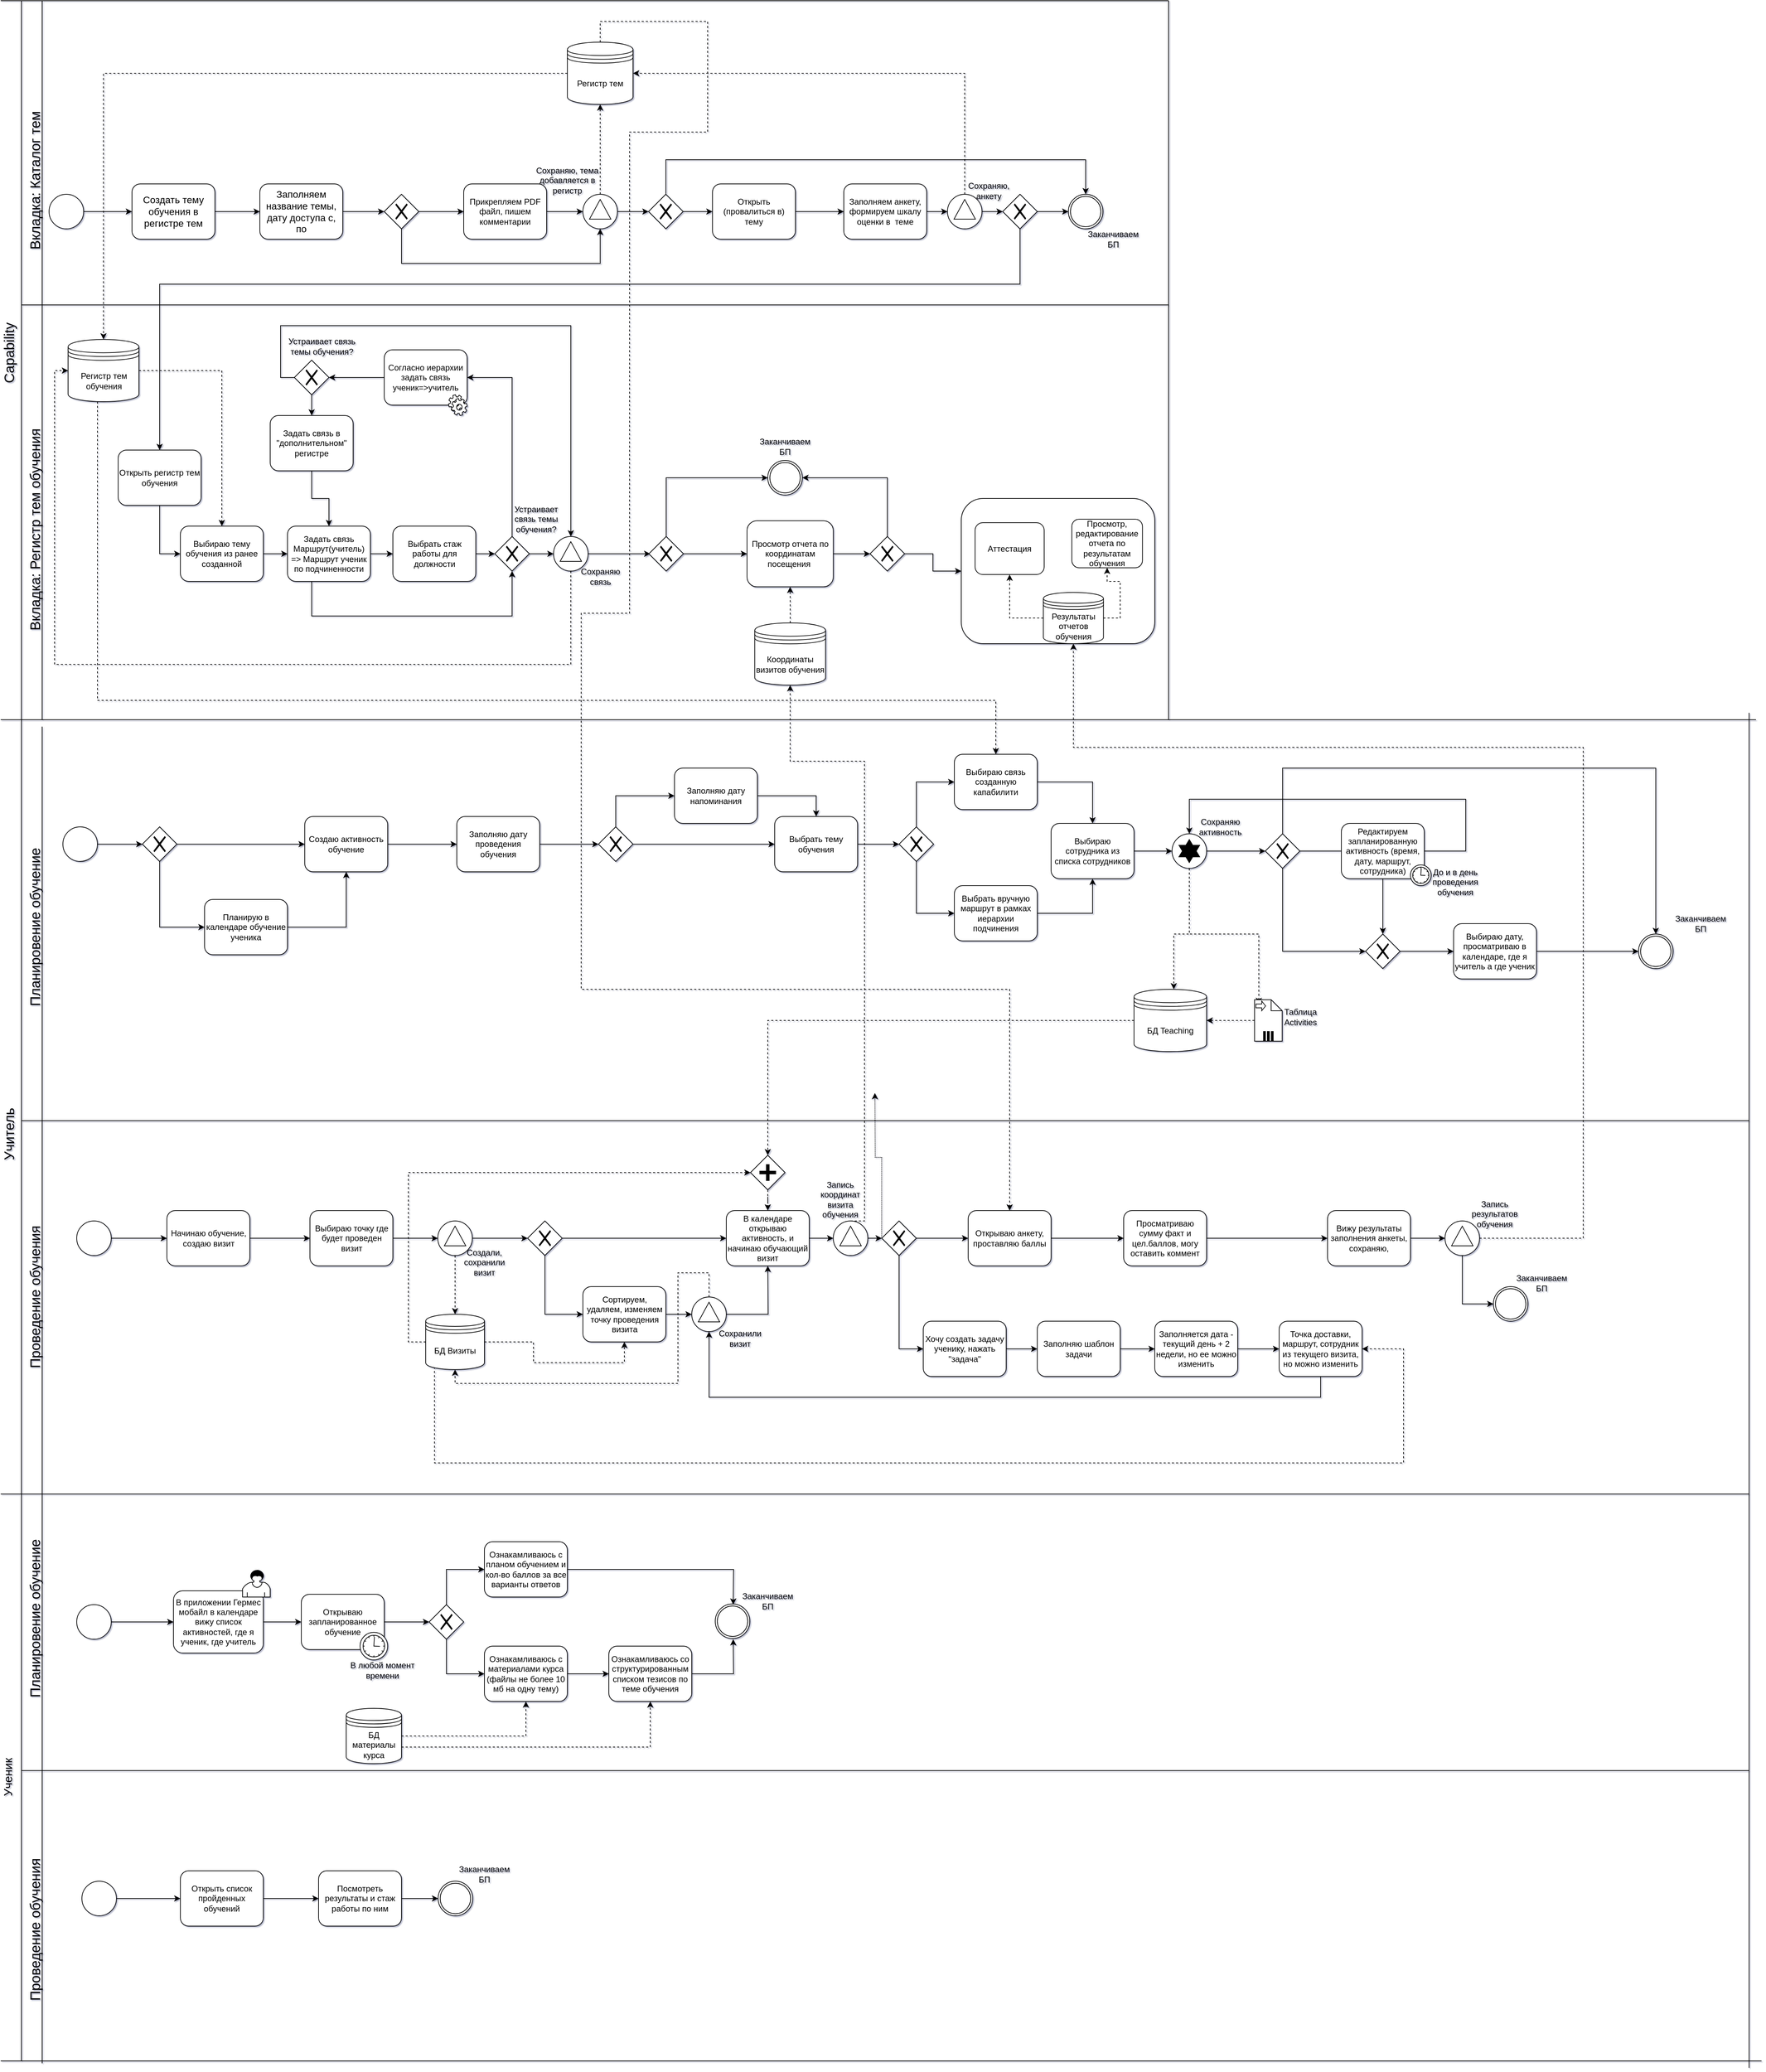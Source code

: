 <mxfile version="13.6.5" type="github">
  <diagram name="Page-1" id="2a216829-ef6e-dabb-86c1-c78162f3ba2b">
    <mxGraphModel dx="782" dy="388" grid="1" gridSize="10" guides="1" tooltips="1" connect="1" arrows="1" fold="1" page="1" pageScale="1" pageWidth="850" pageHeight="1100" background="#ffffff" math="0" shadow="1">
      <root>
        <mxCell id="0" />
        <mxCell id="1" parent="0" />
        <mxCell id="t6BSPlyHpQ7W5mAEHsCe-20" value="" style="edgeStyle=orthogonalEdgeStyle;rounded=0;orthogonalLoop=1;jettySize=auto;html=1;" parent="1" source="Ov0t7hppLk0mNa3laH7u-1" target="t6BSPlyHpQ7W5mAEHsCe-19" edge="1">
          <mxGeometry relative="1" as="geometry" />
        </mxCell>
        <mxCell id="Ov0t7hppLk0mNa3laH7u-1" value="" style="shape=mxgraph.bpmn.shape;html=1;verticalLabelPosition=bottom;labelBackgroundColor=#ffffff;verticalAlign=top;align=center;perimeter=ellipsePerimeter;outlineConnect=0;outline=standard;symbol=general;" parent="1" vertex="1">
          <mxGeometry x="90" y="1235" width="50" height="50" as="geometry" />
        </mxCell>
        <mxCell id="t6BSPlyHpQ7W5mAEHsCe-96" style="edgeStyle=orthogonalEdgeStyle;rounded=0;orthogonalLoop=1;jettySize=auto;html=1;entryX=0.5;entryY=0;entryDx=0;entryDy=0;" parent="1" source="Ov0t7hppLk0mNa3laH7u-2" target="t6BSPlyHpQ7W5mAEHsCe-40" edge="1">
          <mxGeometry relative="1" as="geometry" />
        </mxCell>
        <mxCell id="Ov0t7hppLk0mNa3laH7u-2" value="Выбираю связь созданную капабилити" style="shape=ext;rounded=1;html=1;whiteSpace=wrap;" parent="1" vertex="1">
          <mxGeometry x="1380" y="1130" width="120" height="80" as="geometry" />
        </mxCell>
        <mxCell id="t6BSPlyHpQ7W5mAEHsCe-11" style="edgeStyle=orthogonalEdgeStyle;rounded=0;orthogonalLoop=1;jettySize=auto;html=1;entryX=0;entryY=0.5;entryDx=0;entryDy=0;" parent="1" source="Ov0t7hppLk0mNa3laH7u-3" target="Ov0t7hppLk0mNa3laH7u-2" edge="1">
          <mxGeometry relative="1" as="geometry">
            <Array as="points">
              <mxPoint x="1325" y="1170" />
            </Array>
          </mxGeometry>
        </mxCell>
        <mxCell id="t6BSPlyHpQ7W5mAEHsCe-12" style="edgeStyle=orthogonalEdgeStyle;rounded=0;orthogonalLoop=1;jettySize=auto;html=1;exitX=0.5;exitY=1;exitDx=0;exitDy=0;entryX=0;entryY=0.5;entryDx=0;entryDy=0;" parent="1" source="Ov0t7hppLk0mNa3laH7u-3" target="Ov0t7hppLk0mNa3laH7u-4" edge="1">
          <mxGeometry relative="1" as="geometry" />
        </mxCell>
        <mxCell id="Ov0t7hppLk0mNa3laH7u-3" value="" style="shape=mxgraph.bpmn.shape;html=1;verticalLabelPosition=bottom;labelBackgroundColor=#ffffff;verticalAlign=top;align=center;perimeter=rhombusPerimeter;background=gateway;outlineConnect=0;outline=none;symbol=exclusiveGw;" parent="1" vertex="1">
          <mxGeometry x="1300" y="1235" width="50" height="50" as="geometry" />
        </mxCell>
        <mxCell id="t6BSPlyHpQ7W5mAEHsCe-97" style="edgeStyle=orthogonalEdgeStyle;rounded=0;orthogonalLoop=1;jettySize=auto;html=1;" parent="1" source="Ov0t7hppLk0mNa3laH7u-4" target="t6BSPlyHpQ7W5mAEHsCe-40" edge="1">
          <mxGeometry relative="1" as="geometry" />
        </mxCell>
        <mxCell id="Ov0t7hppLk0mNa3laH7u-4" value="Выбрать вручную маршрут в рамках иерархии подчинения" style="shape=ext;rounded=1;html=1;whiteSpace=wrap;" parent="1" vertex="1">
          <mxGeometry x="1380" y="1320" width="120" height="80" as="geometry" />
        </mxCell>
        <mxCell id="t6BSPlyHpQ7W5mAEHsCe-24" style="edgeStyle=orthogonalEdgeStyle;rounded=0;orthogonalLoop=1;jettySize=auto;html=1;" parent="1" source="vuQd_B5Kcasl4n16irG2-29" target="t6BSPlyHpQ7W5mAEHsCe-22" edge="1">
          <mxGeometry relative="1" as="geometry" />
        </mxCell>
        <mxCell id="vuQd_B5Kcasl4n16irG2-29" value="Планирую в календаре обучение ученика" style="shape=ext;rounded=1;html=1;whiteSpace=wrap;" parent="1" vertex="1">
          <mxGeometry x="295" y="1340" width="120" height="80" as="geometry" />
        </mxCell>
        <mxCell id="7a84cebc1def654-1" value="" style="shape=mxgraph.bpmn.shape;html=1;verticalLabelPosition=bottom;labelBackgroundColor=#ffffff;verticalAlign=top;perimeter=ellipsePerimeter;outline=standard;symbol=general;" parent="1" vertex="1">
          <mxGeometry x="70" y="320" width="50" height="50" as="geometry" />
        </mxCell>
        <mxCell id="7a84cebc1def654-36" style="edgeStyle=orthogonalEdgeStyle;rounded=0;html=1;jettySize=auto;orthogonalLoop=1;" parent="1" source="7a84cebc1def654-1" target="7a84cebc1def654-2" edge="1">
          <mxGeometry relative="1" as="geometry" />
        </mxCell>
        <mxCell id="Ov0t7hppLk0mNa3laH7u-40" style="edgeStyle=orthogonalEdgeStyle;rounded=0;orthogonalLoop=1;jettySize=auto;html=1;entryX=0;entryY=0.5;entryDx=0;entryDy=0;" parent="1" source="7a84cebc1def654-2" target="Ov0t7hppLk0mNa3laH7u-41" edge="1">
          <mxGeometry relative="1" as="geometry">
            <mxPoint x="340" y="375" as="targetPoint" />
          </mxGeometry>
        </mxCell>
        <mxCell id="7a84cebc1def654-2" value="&lt;span style=&quot;font-size: 14px&quot;&gt;Создать тему обучения в регистре тем&lt;/span&gt;" style="shape=ext;rounded=1;html=1;whiteSpace=wrap;" parent="1" vertex="1">
          <mxGeometry x="190" y="305" width="120" height="80" as="geometry" />
        </mxCell>
        <mxCell id="Dc_LHGW3L4LaWaMohp9L-12" style="edgeStyle=orthogonalEdgeStyle;rounded=0;orthogonalLoop=1;jettySize=auto;html=1;entryX=0.5;entryY=0;entryDx=0;entryDy=0;" parent="1" source="Dc_LHGW3L4LaWaMohp9L-3" target="vuQd_B5Kcasl4n16irG2-27" edge="1">
          <mxGeometry relative="1" as="geometry" />
        </mxCell>
        <mxCell id="Dc_LHGW3L4LaWaMohp9L-5" value="Устраивает связь темы обучения?" style="text;html=1;strokeColor=none;fillColor=none;align=center;verticalAlign=middle;whiteSpace=wrap;rounded=0;" parent="1" vertex="1">
          <mxGeometry x="415" y="510" width="100" height="60" as="geometry" />
        </mxCell>
        <mxCell id="Dc_LHGW3L4LaWaMohp9L-3" value="" style="shape=mxgraph.bpmn.shape;html=1;verticalLabelPosition=bottom;labelBackgroundColor=#ffffff;verticalAlign=top;align=center;perimeter=rhombusPerimeter;background=gateway;outlineConnect=0;outline=none;symbol=exclusiveGw;" parent="1" vertex="1">
          <mxGeometry x="425" y="560" width="50" height="50" as="geometry" />
        </mxCell>
        <mxCell id="Dc_LHGW3L4LaWaMohp9L-4" style="edgeStyle=orthogonalEdgeStyle;rounded=0;orthogonalLoop=1;jettySize=auto;html=1;entryX=1;entryY=0.5;entryDx=0;entryDy=0;" parent="1" source="Dc_LHGW3L4LaWaMohp9L-1" target="Dc_LHGW3L4LaWaMohp9L-3" edge="1">
          <mxGeometry relative="1" as="geometry" />
        </mxCell>
        <mxCell id="Dc_LHGW3L4LaWaMohp9L-1" value="Согласно иерархии задать связь ученик=&amp;gt;учитель" style="shape=ext;rounded=1;html=1;whiteSpace=wrap;" parent="1" vertex="1">
          <mxGeometry x="555" y="545" width="120" height="80" as="geometry" />
        </mxCell>
        <mxCell id="Dc_LHGW3L4LaWaMohp9L-20" value="" style="shape=mxgraph.bpmn.service_task;html=1;outlineConnect=0;" parent="1" vertex="1">
          <mxGeometry x="648" y="610" width="27" height="30" as="geometry" />
        </mxCell>
        <mxCell id="xZC_yqYTykVy1-YeWueS-10" style="edgeStyle=orthogonalEdgeStyle;rounded=0;orthogonalLoop=1;jettySize=auto;html=1;entryX=0.5;entryY=0;entryDx=0;entryDy=0;" edge="1" parent="1" source="vuQd_B5Kcasl4n16irG2-27" target="xZC_yqYTykVy1-YeWueS-6">
          <mxGeometry relative="1" as="geometry" />
        </mxCell>
        <mxCell id="vuQd_B5Kcasl4n16irG2-27" value="Задать связь в &quot;дополнительном&quot; регистре" style="shape=ext;rounded=1;html=1;whiteSpace=wrap;" parent="1" vertex="1">
          <mxGeometry x="390" y="640" width="120" height="80" as="geometry" />
        </mxCell>
        <mxCell id="Dc_LHGW3L4LaWaMohp9L-11" style="edgeStyle=orthogonalEdgeStyle;rounded=0;orthogonalLoop=1;jettySize=auto;html=1;exitX=0.5;exitY=0;exitDx=0;exitDy=0;entryX=1;entryY=0.5;entryDx=0;entryDy=0;" parent="1" source="vuQd_B5Kcasl4n16irG2-24" target="Dc_LHGW3L4LaWaMohp9L-1" edge="1">
          <mxGeometry relative="1" as="geometry" />
        </mxCell>
        <mxCell id="Dc_LHGW3L4LaWaMohp9L-13" style="edgeStyle=orthogonalEdgeStyle;rounded=0;orthogonalLoop=1;jettySize=auto;html=1;exitX=0;exitY=0.5;exitDx=0;exitDy=0;entryX=0.5;entryY=0;entryDx=0;entryDy=0;" parent="1" source="Dc_LHGW3L4LaWaMohp9L-3" target="Ov0t7hppLk0mNa3laH7u-14" edge="1">
          <mxGeometry relative="1" as="geometry">
            <mxPoint x="895" y="700" as="targetPoint" />
            <Array as="points">
              <mxPoint x="405" y="585" />
              <mxPoint x="405" y="510" />
              <mxPoint x="825" y="510" />
            </Array>
          </mxGeometry>
        </mxCell>
        <mxCell id="vuQd_B5Kcasl4n16irG2-5" value="Выбрать стаж работы для должности" style="shape=ext;rounded=1;html=1;whiteSpace=wrap;" parent="1" vertex="1">
          <mxGeometry x="567.5" y="800" width="120" height="80" as="geometry" />
        </mxCell>
        <mxCell id="vuQd_B5Kcasl4n16irG2-24" value="" style="shape=mxgraph.bpmn.shape;html=1;verticalLabelPosition=bottom;labelBackgroundColor=#ffffff;verticalAlign=top;align=center;perimeter=rhombusPerimeter;background=gateway;outlineConnect=0;outline=none;symbol=exclusiveGw;" parent="1" vertex="1">
          <mxGeometry x="715" y="815" width="50" height="50" as="geometry" />
        </mxCell>
        <mxCell id="Dc_LHGW3L4LaWaMohp9L-15" style="edgeStyle=orthogonalEdgeStyle;rounded=0;orthogonalLoop=1;jettySize=auto;html=1;entryX=0.5;entryY=1;entryDx=0;entryDy=0;" parent="1" source="xZC_yqYTykVy1-YeWueS-6" target="vuQd_B5Kcasl4n16irG2-24" edge="1">
          <mxGeometry relative="1" as="geometry">
            <mxPoint x="675" y="910" as="targetPoint" />
            <Array as="points">
              <mxPoint x="450" y="930" />
              <mxPoint x="740" y="930" />
            </Array>
          </mxGeometry>
        </mxCell>
        <mxCell id="vuQd_B5Kcasl4n16irG2-18" style="edgeStyle=orthogonalEdgeStyle;rounded=0;orthogonalLoop=1;jettySize=auto;html=1;" parent="1" source="vuQd_B5Kcasl4n16irG2-5" edge="1">
          <mxGeometry relative="1" as="geometry">
            <mxPoint x="715" y="840" as="targetPoint" />
          </mxGeometry>
        </mxCell>
        <mxCell id="Ov0t7hppLk0mNa3laH7u-20" style="edgeStyle=orthogonalEdgeStyle;rounded=0;orthogonalLoop=1;jettySize=auto;html=1;" parent="1" source="Ov0t7hppLk0mNa3laH7u-14" edge="1">
          <mxGeometry relative="1" as="geometry">
            <mxPoint x="940" y="840" as="targetPoint" />
          </mxGeometry>
        </mxCell>
        <mxCell id="Ov0t7hppLk0mNa3laH7u-117" style="edgeStyle=orthogonalEdgeStyle;rounded=0;orthogonalLoop=1;jettySize=auto;html=1;exitX=0.5;exitY=1;exitDx=0;exitDy=0;entryX=0;entryY=0.5;entryDx=0;entryDy=0;dashed=1;" parent="1" source="Ov0t7hppLk0mNa3laH7u-14" target="Ov0t7hppLk0mNa3laH7u-88" edge="1">
          <mxGeometry relative="1" as="geometry">
            <Array as="points">
              <mxPoint x="825" y="1000" />
              <mxPoint x="78" y="1000" />
              <mxPoint x="78" y="575" />
            </Array>
          </mxGeometry>
        </mxCell>
        <mxCell id="Ov0t7hppLk0mNa3laH7u-14" value="" style="shape=mxgraph.bpmn.shape;html=1;verticalLabelPosition=bottom;labelBackgroundColor=#ffffff;verticalAlign=top;align=center;perimeter=ellipsePerimeter;outlineConnect=0;outline=standard;symbol=signal;" parent="1" vertex="1">
          <mxGeometry x="800" y="815" width="50" height="50" as="geometry" />
        </mxCell>
        <mxCell id="Ov0t7hppLk0mNa3laH7u-16" style="edgeStyle=orthogonalEdgeStyle;rounded=0;orthogonalLoop=1;jettySize=auto;html=1;exitX=1;exitY=0.5;exitDx=0;exitDy=0;" parent="1" source="vuQd_B5Kcasl4n16irG2-24" target="Ov0t7hppLk0mNa3laH7u-14" edge="1">
          <mxGeometry relative="1" as="geometry" />
        </mxCell>
        <mxCell id="Ov0t7hppLk0mNa3laH7u-52" style="edgeStyle=orthogonalEdgeStyle;rounded=0;orthogonalLoop=1;jettySize=auto;html=1;entryX=0.5;entryY=1;entryDx=0;entryDy=0;dashed=1;" parent="1" source="Ov0t7hppLk0mNa3laH7u-29" target="Ov0t7hppLk0mNa3laH7u-31" edge="1">
          <mxGeometry relative="1" as="geometry" />
        </mxCell>
        <mxCell id="Ov0t7hppLk0mNa3laH7u-76" style="edgeStyle=orthogonalEdgeStyle;rounded=0;orthogonalLoop=1;jettySize=auto;html=1;" parent="1" source="Ov0t7hppLk0mNa3laH7u-29" target="Ov0t7hppLk0mNa3laH7u-74" edge="1">
          <mxGeometry relative="1" as="geometry" />
        </mxCell>
        <mxCell id="Ov0t7hppLk0mNa3laH7u-29" value="" style="shape=mxgraph.bpmn.shape;html=1;verticalLabelPosition=bottom;labelBackgroundColor=#ffffff;verticalAlign=top;align=center;perimeter=ellipsePerimeter;outlineConnect=0;outline=standard;symbol=signal;" parent="1" vertex="1">
          <mxGeometry x="842.5" y="320" width="50" height="50" as="geometry" />
        </mxCell>
        <mxCell id="Ov0t7hppLk0mNa3laH7u-30" value="Сохраняю, тема добавляется в регистр" style="text;html=1;strokeColor=none;fillColor=none;align=center;verticalAlign=middle;whiteSpace=wrap;rounded=0;" parent="1" vertex="1">
          <mxGeometry x="760" y="280" width="120" height="40" as="geometry" />
        </mxCell>
        <mxCell id="Ov0t7hppLk0mNa3laH7u-90" style="edgeStyle=orthogonalEdgeStyle;rounded=0;orthogonalLoop=1;jettySize=auto;html=1;dashed=1;" parent="1" source="Ov0t7hppLk0mNa3laH7u-31" target="Ov0t7hppLk0mNa3laH7u-88" edge="1">
          <mxGeometry relative="1" as="geometry" />
        </mxCell>
        <mxCell id="t6BSPlyHpQ7W5mAEHsCe-148" style="edgeStyle=orthogonalEdgeStyle;rounded=0;orthogonalLoop=1;jettySize=auto;html=1;dashed=1;entryX=0.5;entryY=0;entryDx=0;entryDy=0;" parent="1" source="Ov0t7hppLk0mNa3laH7u-31" target="t6BSPlyHpQ7W5mAEHsCe-145" edge="1">
          <mxGeometry relative="1" as="geometry">
            <mxPoint x="910" y="1430" as="targetPoint" />
            <Array as="points">
              <mxPoint x="867" y="70" />
              <mxPoint x="1023" y="70" />
              <mxPoint x="1023" y="230" />
              <mxPoint x="910" y="230" />
              <mxPoint x="910" y="926" />
              <mxPoint x="840" y="926" />
              <mxPoint x="840" y="1470" />
              <mxPoint x="1460" y="1470" />
            </Array>
          </mxGeometry>
        </mxCell>
        <mxCell id="Ov0t7hppLk0mNa3laH7u-31" value="Регистр тем" style="shape=datastore;whiteSpace=wrap;html=1;" parent="1" vertex="1">
          <mxGeometry x="820" y="100" width="95" height="90" as="geometry" />
        </mxCell>
        <mxCell id="Ov0t7hppLk0mNa3laH7u-34" value="" style="endArrow=none;html=1;" parent="1" edge="1">
          <mxGeometry width="50" height="50" relative="1" as="geometry">
            <mxPoint x="30" y="480" as="sourcePoint" />
            <mxPoint x="1690" y="480" as="targetPoint" />
          </mxGeometry>
        </mxCell>
        <mxCell id="Ov0t7hppLk0mNa3laH7u-35" value="&lt;font style=&quot;font-size: 20px&quot;&gt;Вкладка: Каталог тем&lt;/font&gt;" style="text;html=1;strokeColor=none;fillColor=none;align=center;verticalAlign=middle;whiteSpace=wrap;rounded=0;comic=0;rotation=270;" parent="1" vertex="1">
          <mxGeometry x="-70" y="290" width="237.5" height="20" as="geometry" />
        </mxCell>
        <mxCell id="Ov0t7hppLk0mNa3laH7u-44" style="edgeStyle=orthogonalEdgeStyle;rounded=0;orthogonalLoop=1;jettySize=auto;html=1;exitX=1;exitY=0.5;exitDx=0;exitDy=0;entryX=0;entryY=0.5;entryDx=0;entryDy=0;" parent="1" source="Ov0t7hppLk0mNa3laH7u-41" target="Ov0t7hppLk0mNa3laH7u-42" edge="1">
          <mxGeometry relative="1" as="geometry" />
        </mxCell>
        <mxCell id="Ov0t7hppLk0mNa3laH7u-41" value="&lt;font style=&quot;font-size: 14px&quot;&gt;Заполняем название темы, дату доступа с, по&lt;/font&gt;" style="shape=ext;rounded=1;html=1;whiteSpace=wrap;comic=0;" parent="1" vertex="1">
          <mxGeometry x="375" y="305" width="120" height="80" as="geometry" />
        </mxCell>
        <mxCell id="Ov0t7hppLk0mNa3laH7u-46" style="edgeStyle=orthogonalEdgeStyle;rounded=0;orthogonalLoop=1;jettySize=auto;html=1;entryX=0.5;entryY=1;entryDx=0;entryDy=0;exitX=0.5;exitY=1;exitDx=0;exitDy=0;" parent="1" source="Ov0t7hppLk0mNa3laH7u-42" target="Ov0t7hppLk0mNa3laH7u-29" edge="1">
          <mxGeometry relative="1" as="geometry">
            <Array as="points">
              <mxPoint x="580" y="420" />
              <mxPoint x="868" y="420" />
            </Array>
          </mxGeometry>
        </mxCell>
        <mxCell id="Ov0t7hppLk0mNa3laH7u-49" style="edgeStyle=orthogonalEdgeStyle;rounded=0;orthogonalLoop=1;jettySize=auto;html=1;entryX=0;entryY=0.5;entryDx=0;entryDy=0;" parent="1" source="Ov0t7hppLk0mNa3laH7u-42" target="Ov0t7hppLk0mNa3laH7u-48" edge="1">
          <mxGeometry relative="1" as="geometry" />
        </mxCell>
        <mxCell id="Ov0t7hppLk0mNa3laH7u-42" value="" style="shape=mxgraph.bpmn.shape;html=1;verticalLabelPosition=bottom;labelBackgroundColor=#ffffff;verticalAlign=top;align=center;perimeter=rhombusPerimeter;background=gateway;outlineConnect=0;outline=none;symbol=exclusiveGw;comic=0;" parent="1" vertex="1">
          <mxGeometry x="555" y="320" width="50" height="50" as="geometry" />
        </mxCell>
        <mxCell id="Ov0t7hppLk0mNa3laH7u-51" style="edgeStyle=orthogonalEdgeStyle;rounded=0;orthogonalLoop=1;jettySize=auto;html=1;entryX=0;entryY=0.5;entryDx=0;entryDy=0;" parent="1" source="Ov0t7hppLk0mNa3laH7u-48" target="Ov0t7hppLk0mNa3laH7u-29" edge="1">
          <mxGeometry relative="1" as="geometry" />
        </mxCell>
        <mxCell id="Ov0t7hppLk0mNa3laH7u-48" value="Прикрепляем PDF файл, пишем комментарии" style="shape=ext;rounded=1;html=1;whiteSpace=wrap;comic=0;" parent="1" vertex="1">
          <mxGeometry x="670" y="305" width="120" height="80" as="geometry" />
        </mxCell>
        <mxCell id="Ov0t7hppLk0mNa3laH7u-59" style="edgeStyle=orthogonalEdgeStyle;rounded=0;orthogonalLoop=1;jettySize=auto;html=1;entryX=0;entryY=0.5;entryDx=0;entryDy=0;" parent="1" source="Ov0t7hppLk0mNa3laH7u-58" target="Ov0t7hppLk0mNa3laH7u-60" edge="1">
          <mxGeometry relative="1" as="geometry">
            <mxPoint x="1180" y="345" as="targetPoint" />
          </mxGeometry>
        </mxCell>
        <mxCell id="Ov0t7hppLk0mNa3laH7u-58" value="Открыть (провалиться в) тему" style="shape=ext;rounded=1;html=1;whiteSpace=wrap;comic=0;" parent="1" vertex="1">
          <mxGeometry x="1030" y="305" width="120" height="80" as="geometry" />
        </mxCell>
        <mxCell id="Ov0t7hppLk0mNa3laH7u-61" style="edgeStyle=orthogonalEdgeStyle;rounded=0;orthogonalLoop=1;jettySize=auto;html=1;entryX=0;entryY=0.5;entryDx=0;entryDy=0;" parent="1" source="Ov0t7hppLk0mNa3laH7u-60" target="Ov0t7hppLk0mNa3laH7u-62" edge="1">
          <mxGeometry relative="1" as="geometry">
            <mxPoint x="1340" y="345" as="targetPoint" />
          </mxGeometry>
        </mxCell>
        <mxCell id="Ov0t7hppLk0mNa3laH7u-60" value="Заполняем анкету, формируем шкалу оценки в&amp;nbsp; теме" style="shape=ext;rounded=1;html=1;whiteSpace=wrap;comic=0;" parent="1" vertex="1">
          <mxGeometry x="1220" y="305" width="120" height="80" as="geometry" />
        </mxCell>
        <mxCell id="Ov0t7hppLk0mNa3laH7u-64" style="edgeStyle=orthogonalEdgeStyle;rounded=0;orthogonalLoop=1;jettySize=auto;html=1;entryX=1;entryY=0.5;entryDx=0;entryDy=0;dashed=1;" parent="1" source="Ov0t7hppLk0mNa3laH7u-62" target="Ov0t7hppLk0mNa3laH7u-31" edge="1">
          <mxGeometry relative="1" as="geometry">
            <Array as="points">
              <mxPoint x="1395" y="145" />
            </Array>
          </mxGeometry>
        </mxCell>
        <mxCell id="Ov0t7hppLk0mNa3laH7u-66" style="edgeStyle=orthogonalEdgeStyle;rounded=0;orthogonalLoop=1;jettySize=auto;html=1;exitX=1;exitY=0.5;exitDx=0;exitDy=0;entryX=0;entryY=0.5;entryDx=0;entryDy=0;" parent="1" source="Ov0t7hppLk0mNa3laH7u-62" target="Ov0t7hppLk0mNa3laH7u-68" edge="1">
          <mxGeometry relative="1" as="geometry">
            <mxPoint x="1430" y="345" as="targetPoint" />
          </mxGeometry>
        </mxCell>
        <mxCell id="Ov0t7hppLk0mNa3laH7u-62" value="" style="shape=mxgraph.bpmn.shape;html=1;verticalLabelPosition=bottom;labelBackgroundColor=#ffffff;verticalAlign=top;align=center;perimeter=ellipsePerimeter;outlineConnect=0;outline=standard;symbol=signal;comic=0;" parent="1" vertex="1">
          <mxGeometry x="1370" y="320" width="50" height="50" as="geometry" />
        </mxCell>
        <mxCell id="Ov0t7hppLk0mNa3laH7u-65" value="Сохраняю, анкету" style="text;html=1;strokeColor=none;fillColor=none;align=center;verticalAlign=middle;whiteSpace=wrap;rounded=0;" parent="1" vertex="1">
          <mxGeometry x="1390" y="290" width="80" height="50" as="geometry" />
        </mxCell>
        <mxCell id="Ov0t7hppLk0mNa3laH7u-69" style="edgeStyle=orthogonalEdgeStyle;rounded=0;orthogonalLoop=1;jettySize=auto;html=1;entryX=0;entryY=0.5;entryDx=0;entryDy=0;" parent="1" source="Ov0t7hppLk0mNa3laH7u-68" target="Ov0t7hppLk0mNa3laH7u-70" edge="1">
          <mxGeometry relative="1" as="geometry">
            <mxPoint x="1530" y="345" as="targetPoint" />
          </mxGeometry>
        </mxCell>
        <mxCell id="Ov0t7hppLk0mNa3laH7u-86" style="edgeStyle=orthogonalEdgeStyle;rounded=0;orthogonalLoop=1;jettySize=auto;html=1;" parent="1" source="Ov0t7hppLk0mNa3laH7u-68" target="Ov0t7hppLk0mNa3laH7u-82" edge="1">
          <mxGeometry relative="1" as="geometry">
            <Array as="points">
              <mxPoint x="1475" y="450" />
              <mxPoint x="230" y="450" />
            </Array>
          </mxGeometry>
        </mxCell>
        <mxCell id="Ov0t7hppLk0mNa3laH7u-68" value="" style="shape=mxgraph.bpmn.shape;html=1;verticalLabelPosition=bottom;labelBackgroundColor=#ffffff;verticalAlign=top;align=center;perimeter=rhombusPerimeter;background=gateway;outlineConnect=0;outline=none;symbol=exclusiveGw;comic=0;" parent="1" vertex="1">
          <mxGeometry x="1450" y="320" width="50" height="50" as="geometry" />
        </mxCell>
        <mxCell id="Ov0t7hppLk0mNa3laH7u-70" value="" style="shape=mxgraph.bpmn.shape;html=1;verticalLabelPosition=bottom;labelBackgroundColor=#ffffff;verticalAlign=top;align=center;perimeter=ellipsePerimeter;outlineConnect=0;outline=throwing;symbol=general;comic=0;" parent="1" vertex="1">
          <mxGeometry x="1545" y="320" width="50" height="50" as="geometry" />
        </mxCell>
        <mxCell id="Ov0t7hppLk0mNa3laH7u-71" value="Заканчиваем БП" style="text;html=1;strokeColor=none;fillColor=none;align=center;verticalAlign=middle;whiteSpace=wrap;rounded=0;" parent="1" vertex="1">
          <mxGeometry x="1570" y="360" width="80" height="50" as="geometry" />
        </mxCell>
        <mxCell id="Ov0t7hppLk0mNa3laH7u-78" style="edgeStyle=orthogonalEdgeStyle;rounded=0;orthogonalLoop=1;jettySize=auto;html=1;exitX=0.5;exitY=0;exitDx=0;exitDy=0;entryX=0.5;entryY=0;entryDx=0;entryDy=0;" parent="1" source="Ov0t7hppLk0mNa3laH7u-74" target="Ov0t7hppLk0mNa3laH7u-70" edge="1">
          <mxGeometry relative="1" as="geometry">
            <Array as="points">
              <mxPoint x="963" y="270" />
              <mxPoint x="1570" y="270" />
            </Array>
          </mxGeometry>
        </mxCell>
        <mxCell id="Ov0t7hppLk0mNa3laH7u-79" style="edgeStyle=orthogonalEdgeStyle;rounded=0;orthogonalLoop=1;jettySize=auto;html=1;entryX=0;entryY=0.5;entryDx=0;entryDy=0;" parent="1" source="Ov0t7hppLk0mNa3laH7u-74" target="Ov0t7hppLk0mNa3laH7u-58" edge="1">
          <mxGeometry relative="1" as="geometry" />
        </mxCell>
        <mxCell id="Ov0t7hppLk0mNa3laH7u-74" value="" style="shape=mxgraph.bpmn.shape;html=1;verticalLabelPosition=bottom;labelBackgroundColor=#ffffff;verticalAlign=top;align=center;perimeter=rhombusPerimeter;background=gateway;outlineConnect=0;outline=none;symbol=exclusiveGw;comic=0;" parent="1" vertex="1">
          <mxGeometry x="937.5" y="320" width="50" height="50" as="geometry" />
        </mxCell>
        <mxCell id="Ov0t7hppLk0mNa3laH7u-81" value="&lt;font style=&quot;font-size: 20px&quot;&gt;Вкладка: Регистр тем обучения&lt;/font&gt;" style="text;html=1;strokeColor=none;fillColor=none;align=center;verticalAlign=middle;whiteSpace=wrap;rounded=0;comic=0;rotation=270;" parent="1" vertex="1">
          <mxGeometry x="-130" y="795" width="357.5" height="20" as="geometry" />
        </mxCell>
        <mxCell id="xZC_yqYTykVy1-YeWueS-4" style="edgeStyle=orthogonalEdgeStyle;rounded=0;orthogonalLoop=1;jettySize=auto;html=1;entryX=0;entryY=0.5;entryDx=0;entryDy=0;" edge="1" parent="1" source="Ov0t7hppLk0mNa3laH7u-82" target="xZC_yqYTykVy1-YeWueS-1">
          <mxGeometry relative="1" as="geometry">
            <Array as="points">
              <mxPoint x="230" y="840" />
            </Array>
          </mxGeometry>
        </mxCell>
        <mxCell id="Ov0t7hppLk0mNa3laH7u-82" value="Открыть регистр тем обучения" style="shape=ext;rounded=1;html=1;whiteSpace=wrap;comic=0;" parent="1" vertex="1">
          <mxGeometry x="170" y="690" width="120" height="80" as="geometry" />
        </mxCell>
        <mxCell id="Ov0t7hppLk0mNa3laH7u-83" value="" style="endArrow=none;html=1;" parent="1" edge="1">
          <mxGeometry width="50" height="50" relative="1" as="geometry">
            <mxPoint x="60" y="40" as="sourcePoint" />
            <mxPoint x="60" y="1080" as="targetPoint" />
          </mxGeometry>
        </mxCell>
        <mxCell id="Ov0t7hppLk0mNa3laH7u-89" style="edgeStyle=orthogonalEdgeStyle;rounded=0;orthogonalLoop=1;jettySize=auto;html=1;dashed=1;" parent="1" source="Ov0t7hppLk0mNa3laH7u-88" target="Ov0t7hppLk0mNa3laH7u-2" edge="1">
          <mxGeometry relative="1" as="geometry">
            <mxPoint x="1330" y="1070" as="targetPoint" />
            <Array as="points">
              <mxPoint x="140" y="1052" />
              <mxPoint x="1440" y="1052" />
            </Array>
          </mxGeometry>
        </mxCell>
        <mxCell id="xZC_yqYTykVy1-YeWueS-5" style="edgeStyle=orthogonalEdgeStyle;rounded=0;orthogonalLoop=1;jettySize=auto;html=1;dashed=1;" edge="1" parent="1" source="Ov0t7hppLk0mNa3laH7u-88" target="xZC_yqYTykVy1-YeWueS-1">
          <mxGeometry relative="1" as="geometry" />
        </mxCell>
        <mxCell id="Ov0t7hppLk0mNa3laH7u-88" value="Регистр тем обучения" style="shape=datastore;whiteSpace=wrap;html=1;comic=0;" parent="1" vertex="1">
          <mxGeometry x="97.5" y="530" width="102.5" height="90" as="geometry" />
        </mxCell>
        <mxCell id="Ov0t7hppLk0mNa3laH7u-92" value="" style="endArrow=none;html=1;" parent="1" edge="1">
          <mxGeometry width="50" height="50" relative="1" as="geometry">
            <mxPoint y="1080" as="sourcePoint" />
            <mxPoint x="2540" y="1080" as="targetPoint" />
          </mxGeometry>
        </mxCell>
        <mxCell id="Ov0t7hppLk0mNa3laH7u-98" value="Устраивает связь темы обучения?" style="text;html=1;strokeColor=none;fillColor=none;align=center;verticalAlign=middle;whiteSpace=wrap;rounded=0;" parent="1" vertex="1">
          <mxGeometry x="740" y="760" width="70" height="60" as="geometry" />
        </mxCell>
        <mxCell id="Ov0t7hppLk0mNa3laH7u-99" value="Сохраняю связь" style="text;html=1;strokeColor=none;fillColor=none;align=center;verticalAlign=middle;whiteSpace=wrap;rounded=0;" parent="1" vertex="1">
          <mxGeometry x="832.5" y="857.81" width="70" height="30" as="geometry" />
        </mxCell>
        <mxCell id="Ov0t7hppLk0mNa3laH7u-103" style="edgeStyle=orthogonalEdgeStyle;rounded=0;orthogonalLoop=1;jettySize=auto;html=1;exitX=0.5;exitY=0;exitDx=0;exitDy=0;entryX=0;entryY=0.5;entryDx=0;entryDy=0;" parent="1" source="Ov0t7hppLk0mNa3laH7u-100" target="Ov0t7hppLk0mNa3laH7u-102" edge="1">
          <mxGeometry relative="1" as="geometry" />
        </mxCell>
        <mxCell id="Ov0t7hppLk0mNa3laH7u-104" style="edgeStyle=orthogonalEdgeStyle;rounded=0;orthogonalLoop=1;jettySize=auto;html=1;" parent="1" source="Ov0t7hppLk0mNa3laH7u-100" edge="1">
          <mxGeometry relative="1" as="geometry">
            <mxPoint x="1080" y="840" as="targetPoint" />
          </mxGeometry>
        </mxCell>
        <mxCell id="Ov0t7hppLk0mNa3laH7u-100" value="" style="shape=mxgraph.bpmn.shape;html=1;verticalLabelPosition=bottom;labelBackgroundColor=#ffffff;verticalAlign=top;align=center;perimeter=rhombusPerimeter;background=gateway;outlineConnect=0;outline=none;symbol=exclusiveGw;comic=0;" parent="1" vertex="1">
          <mxGeometry x="938" y="815" width="50" height="50" as="geometry" />
        </mxCell>
        <mxCell id="Ov0t7hppLk0mNa3laH7u-102" value="" style="shape=mxgraph.bpmn.shape;html=1;verticalLabelPosition=bottom;labelBackgroundColor=#ffffff;verticalAlign=top;align=center;perimeter=ellipsePerimeter;outlineConnect=0;outline=throwing;symbol=general;comic=0;" parent="1" vertex="1">
          <mxGeometry x="1110" y="705" width="50" height="50" as="geometry" />
        </mxCell>
        <mxCell id="Ov0t7hppLk0mNa3laH7u-105" value="Заканчиваем БП" style="text;html=1;strokeColor=none;fillColor=none;align=center;verticalAlign=middle;whiteSpace=wrap;rounded=0;" parent="1" vertex="1">
          <mxGeometry x="1095" y="660" width="80" height="50" as="geometry" />
        </mxCell>
        <mxCell id="Ov0t7hppLk0mNa3laH7u-107" style="edgeStyle=orthogonalEdgeStyle;rounded=0;orthogonalLoop=1;jettySize=auto;html=1;exitX=0.5;exitY=1;exitDx=0;exitDy=0;" parent="1" source="Ov0t7hppLk0mNa3laH7u-99" target="Ov0t7hppLk0mNa3laH7u-99" edge="1">
          <mxGeometry relative="1" as="geometry" />
        </mxCell>
        <mxCell id="Ov0t7hppLk0mNa3laH7u-115" value="" style="endArrow=none;html=1;" parent="1" edge="1">
          <mxGeometry width="50" height="50" relative="1" as="geometry">
            <mxPoint y="40" as="sourcePoint" />
            <mxPoint x="1690" y="40" as="targetPoint" />
          </mxGeometry>
        </mxCell>
        <mxCell id="Ov0t7hppLk0mNa3laH7u-124" style="edgeStyle=orthogonalEdgeStyle;rounded=0;orthogonalLoop=1;jettySize=auto;html=1;entryX=0;entryY=0.5;entryDx=0;entryDy=0;" parent="1" source="Ov0t7hppLk0mNa3laH7u-106" target="Ov0t7hppLk0mNa3laH7u-122" edge="1">
          <mxGeometry relative="1" as="geometry" />
        </mxCell>
        <mxCell id="Ov0t7hppLk0mNa3laH7u-106" value="Просмотр отчета по координатам посещения&amp;nbsp;" style="shape=ext;rounded=1;html=1;whiteSpace=wrap;comic=0;" parent="1" vertex="1">
          <mxGeometry x="1080" y="792.19" width="124.81" height="95.62" as="geometry" />
        </mxCell>
        <mxCell id="Ov0t7hppLk0mNa3laH7u-120" style="edgeStyle=orthogonalEdgeStyle;rounded=0;orthogonalLoop=1;jettySize=auto;html=1;entryX=0.5;entryY=1;entryDx=0;entryDy=0;dashed=1;" parent="1" source="Ov0t7hppLk0mNa3laH7u-119" target="Ov0t7hppLk0mNa3laH7u-106" edge="1">
          <mxGeometry relative="1" as="geometry" />
        </mxCell>
        <mxCell id="Ov0t7hppLk0mNa3laH7u-119" value="Координаты визитов обучения" style="shape=datastore;whiteSpace=wrap;html=1;comic=0;" parent="1" vertex="1">
          <mxGeometry x="1091.16" y="940" width="102.5" height="90" as="geometry" />
        </mxCell>
        <mxCell id="Ov0t7hppLk0mNa3laH7u-121" style="edgeStyle=orthogonalEdgeStyle;rounded=0;orthogonalLoop=1;jettySize=auto;html=1;exitX=0.5;exitY=0;exitDx=0;exitDy=0;entryX=1;entryY=0.5;entryDx=0;entryDy=0;" parent="1" source="Ov0t7hppLk0mNa3laH7u-122" target="Ov0t7hppLk0mNa3laH7u-102" edge="1">
          <mxGeometry relative="1" as="geometry">
            <mxPoint x="1320" y="755.0" as="targetPoint" />
          </mxGeometry>
        </mxCell>
        <mxCell id="Ov0t7hppLk0mNa3laH7u-136" style="edgeStyle=orthogonalEdgeStyle;rounded=0;orthogonalLoop=1;jettySize=auto;html=1;exitX=1;exitY=0.5;exitDx=0;exitDy=0;" parent="1" source="Ov0t7hppLk0mNa3laH7u-122" target="Ov0t7hppLk0mNa3laH7u-132" edge="1">
          <mxGeometry relative="1" as="geometry" />
        </mxCell>
        <mxCell id="Ov0t7hppLk0mNa3laH7u-122" value="" style="shape=mxgraph.bpmn.shape;html=1;verticalLabelPosition=bottom;labelBackgroundColor=#ffffff;verticalAlign=top;align=center;perimeter=rhombusPerimeter;background=gateway;outlineConnect=0;outline=none;symbol=exclusiveGw;comic=0;" parent="1" vertex="1">
          <mxGeometry x="1258" y="815" width="50" height="50" as="geometry" />
        </mxCell>
        <mxCell id="Ov0t7hppLk0mNa3laH7u-132" value="Task" style="shape=ext;rounded=1;html=1;whiteSpace=wrap;comic=0;noLabel=1;portConstraintRotation=1;snapToPoint=1;fixDash=1;container=1;" parent="1" vertex="1">
          <mxGeometry x="1390" y="760" width="280" height="210" as="geometry" />
        </mxCell>
        <mxCell id="Ov0t7hppLk0mNa3laH7u-109" value="Просмотр, редактирование отчета по результатам обучения" style="shape=ext;rounded=1;html=1;whiteSpace=wrap;comic=0;" parent="Ov0t7hppLk0mNa3laH7u-132" vertex="1">
          <mxGeometry x="160.001" y="29.996" width="102.217" height="70.222" as="geometry" />
        </mxCell>
        <mxCell id="t6BSPlyHpQ7W5mAEHsCe-7" style="edgeStyle=orthogonalEdgeStyle;rounded=0;orthogonalLoop=1;jettySize=auto;html=1;exitX=0;exitY=0.5;exitDx=0;exitDy=0;dashed=1;" parent="Ov0t7hppLk0mNa3laH7u-132" source="Ov0t7hppLk0mNa3laH7u-129" target="t6BSPlyHpQ7W5mAEHsCe-6" edge="1">
          <mxGeometry relative="1" as="geometry" />
        </mxCell>
        <mxCell id="t6BSPlyHpQ7W5mAEHsCe-8" style="edgeStyle=orthogonalEdgeStyle;rounded=0;orthogonalLoop=1;jettySize=auto;html=1;exitX=1;exitY=0.5;exitDx=0;exitDy=0;entryX=0.5;entryY=1;entryDx=0;entryDy=0;dashed=1;" parent="Ov0t7hppLk0mNa3laH7u-132" source="Ov0t7hppLk0mNa3laH7u-129" target="Ov0t7hppLk0mNa3laH7u-109" edge="1">
          <mxGeometry relative="1" as="geometry">
            <Array as="points">
              <mxPoint x="230" y="173" />
              <mxPoint x="230" y="120" />
              <mxPoint x="211" y="120" />
            </Array>
          </mxGeometry>
        </mxCell>
        <mxCell id="Ov0t7hppLk0mNa3laH7u-129" value="Результаты отчетов обучения" style="shape=datastore;whiteSpace=wrap;html=1;comic=0;" parent="Ov0t7hppLk0mNa3laH7u-132" vertex="1">
          <mxGeometry x="118.788" y="135.879" width="86.97" height="74.118" as="geometry" />
        </mxCell>
        <mxCell id="t6BSPlyHpQ7W5mAEHsCe-6" value="Аттестация" style="shape=ext;rounded=1;html=1;whiteSpace=wrap;" parent="Ov0t7hppLk0mNa3laH7u-132" vertex="1">
          <mxGeometry x="20" y="35" width="100" height="75" as="geometry" />
        </mxCell>
        <mxCell id="t6BSPlyHpQ7W5mAEHsCe-1" value="" style="endArrow=none;html=1;" parent="1" edge="1">
          <mxGeometry width="50" height="50" relative="1" as="geometry">
            <mxPoint x="30" y="40" as="sourcePoint" />
            <mxPoint x="30" y="1080" as="targetPoint" />
          </mxGeometry>
        </mxCell>
        <mxCell id="t6BSPlyHpQ7W5mAEHsCe-2" value="" style="endArrow=none;html=1;" parent="1" edge="1">
          <mxGeometry width="50" height="50" relative="1" as="geometry">
            <mxPoint x="1690" y="40" as="sourcePoint" />
            <mxPoint x="1690" y="1080.0" as="targetPoint" />
          </mxGeometry>
        </mxCell>
        <mxCell id="t6BSPlyHpQ7W5mAEHsCe-3" value="&lt;font style=&quot;font-size: 20px&quot;&gt;Capability&lt;br&gt;&lt;/font&gt;" style="text;html=1;strokeColor=none;fillColor=none;align=center;verticalAlign=middle;whiteSpace=wrap;rounded=0;comic=0;rotation=270;" parent="1" vertex="1">
          <mxGeometry x="-167.5" y="540" width="357.5" height="20" as="geometry" />
        </mxCell>
        <mxCell id="t6BSPlyHpQ7W5mAEHsCe-4" value="" style="endArrow=none;html=1;" parent="1" edge="1">
          <mxGeometry width="50" height="50" relative="1" as="geometry">
            <mxPoint x="60" y="2019" as="sourcePoint" />
            <mxPoint x="60" y="2120" as="targetPoint" />
          </mxGeometry>
        </mxCell>
        <mxCell id="t6BSPlyHpQ7W5mAEHsCe-5" value="&lt;font style=&quot;font-size: 20px&quot;&gt;Учитель&lt;br&gt;&lt;/font&gt;" style="text;html=1;strokeColor=none;fillColor=none;align=center;verticalAlign=middle;whiteSpace=wrap;rounded=0;comic=0;rotation=270;" parent="1" vertex="1">
          <mxGeometry x="-167.5" y="1670" width="357.5" height="20" as="geometry" />
        </mxCell>
        <mxCell id="t6BSPlyHpQ7W5mAEHsCe-95" style="edgeStyle=orthogonalEdgeStyle;rounded=0;orthogonalLoop=1;jettySize=auto;html=1;entryX=0;entryY=0.5;entryDx=0;entryDy=0;" parent="1" source="t6BSPlyHpQ7W5mAEHsCe-15" target="Ov0t7hppLk0mNa3laH7u-3" edge="1">
          <mxGeometry relative="1" as="geometry" />
        </mxCell>
        <mxCell id="t6BSPlyHpQ7W5mAEHsCe-15" value="Выбрать тему обучения" style="shape=ext;rounded=1;html=1;whiteSpace=wrap;" parent="1" vertex="1">
          <mxGeometry x="1120" y="1220" width="120" height="80" as="geometry" />
        </mxCell>
        <mxCell id="t6BSPlyHpQ7W5mAEHsCe-23" style="edgeStyle=orthogonalEdgeStyle;rounded=0;orthogonalLoop=1;jettySize=auto;html=1;" parent="1" source="t6BSPlyHpQ7W5mAEHsCe-19" target="t6BSPlyHpQ7W5mAEHsCe-22" edge="1">
          <mxGeometry relative="1" as="geometry" />
        </mxCell>
        <mxCell id="t6BSPlyHpQ7W5mAEHsCe-25" style="edgeStyle=orthogonalEdgeStyle;rounded=0;orthogonalLoop=1;jettySize=auto;html=1;entryX=0;entryY=0.5;entryDx=0;entryDy=0;" parent="1" source="t6BSPlyHpQ7W5mAEHsCe-19" target="vuQd_B5Kcasl4n16irG2-29" edge="1">
          <mxGeometry relative="1" as="geometry">
            <Array as="points">
              <mxPoint x="230" y="1380" />
            </Array>
          </mxGeometry>
        </mxCell>
        <mxCell id="t6BSPlyHpQ7W5mAEHsCe-19" value="" style="shape=mxgraph.bpmn.shape;html=1;verticalLabelPosition=bottom;labelBackgroundColor=#ffffff;verticalAlign=top;align=center;perimeter=rhombusPerimeter;background=gateway;outlineConnect=0;outline=none;symbol=exclusiveGw;" parent="1" vertex="1">
          <mxGeometry x="205" y="1235" width="50" height="50" as="geometry" />
        </mxCell>
        <mxCell id="t6BSPlyHpQ7W5mAEHsCe-27" value="" style="edgeStyle=orthogonalEdgeStyle;rounded=0;orthogonalLoop=1;jettySize=auto;html=1;" parent="1" source="t6BSPlyHpQ7W5mAEHsCe-22" target="t6BSPlyHpQ7W5mAEHsCe-26" edge="1">
          <mxGeometry relative="1" as="geometry" />
        </mxCell>
        <mxCell id="t6BSPlyHpQ7W5mAEHsCe-22" value="Создаю активность обучение" style="shape=ext;rounded=1;html=1;whiteSpace=wrap;" parent="1" vertex="1">
          <mxGeometry x="440" y="1220" width="120" height="80" as="geometry" />
        </mxCell>
        <mxCell id="t6BSPlyHpQ7W5mAEHsCe-30" style="edgeStyle=orthogonalEdgeStyle;rounded=0;orthogonalLoop=1;jettySize=auto;html=1;entryX=0;entryY=0.5;entryDx=0;entryDy=0;" parent="1" source="t6BSPlyHpQ7W5mAEHsCe-26" target="t6BSPlyHpQ7W5mAEHsCe-29" edge="1">
          <mxGeometry relative="1" as="geometry" />
        </mxCell>
        <mxCell id="t6BSPlyHpQ7W5mAEHsCe-26" value="Заполняю дату проведения обучения" style="shape=ext;rounded=1;html=1;whiteSpace=wrap;" parent="1" vertex="1">
          <mxGeometry x="660" y="1220" width="120" height="80" as="geometry" />
        </mxCell>
        <mxCell id="t6BSPlyHpQ7W5mAEHsCe-33" style="edgeStyle=orthogonalEdgeStyle;rounded=0;orthogonalLoop=1;jettySize=auto;html=1;exitX=0.5;exitY=0;exitDx=0;exitDy=0;entryX=0;entryY=0.5;entryDx=0;entryDy=0;" parent="1" source="t6BSPlyHpQ7W5mAEHsCe-29" target="t6BSPlyHpQ7W5mAEHsCe-31" edge="1">
          <mxGeometry relative="1" as="geometry" />
        </mxCell>
        <mxCell id="t6BSPlyHpQ7W5mAEHsCe-34" style="edgeStyle=orthogonalEdgeStyle;rounded=0;orthogonalLoop=1;jettySize=auto;html=1;entryX=0;entryY=0.5;entryDx=0;entryDy=0;" parent="1" source="t6BSPlyHpQ7W5mAEHsCe-29" target="t6BSPlyHpQ7W5mAEHsCe-15" edge="1">
          <mxGeometry relative="1" as="geometry" />
        </mxCell>
        <mxCell id="t6BSPlyHpQ7W5mAEHsCe-29" value="" style="shape=mxgraph.bpmn.shape;html=1;verticalLabelPosition=bottom;labelBackgroundColor=#ffffff;verticalAlign=top;align=center;perimeter=rhombusPerimeter;background=gateway;outlineConnect=0;outline=none;symbol=exclusiveGw;" parent="1" vertex="1">
          <mxGeometry x="865" y="1235" width="50" height="50" as="geometry" />
        </mxCell>
        <mxCell id="t6BSPlyHpQ7W5mAEHsCe-36" style="edgeStyle=orthogonalEdgeStyle;rounded=0;orthogonalLoop=1;jettySize=auto;html=1;entryX=0.5;entryY=0;entryDx=0;entryDy=0;" parent="1" source="t6BSPlyHpQ7W5mAEHsCe-31" target="t6BSPlyHpQ7W5mAEHsCe-15" edge="1">
          <mxGeometry relative="1" as="geometry" />
        </mxCell>
        <mxCell id="t6BSPlyHpQ7W5mAEHsCe-31" value="Заполняю дату напоминания" style="shape=ext;rounded=1;html=1;whiteSpace=wrap;" parent="1" vertex="1">
          <mxGeometry x="975" y="1150" width="120" height="80" as="geometry" />
        </mxCell>
        <mxCell id="t6BSPlyHpQ7W5mAEHsCe-99" style="edgeStyle=orthogonalEdgeStyle;rounded=0;orthogonalLoop=1;jettySize=auto;html=1;entryX=0;entryY=0.5;entryDx=0;entryDy=0;" parent="1" source="t6BSPlyHpQ7W5mAEHsCe-40" target="t6BSPlyHpQ7W5mAEHsCe-49" edge="1">
          <mxGeometry relative="1" as="geometry" />
        </mxCell>
        <mxCell id="t6BSPlyHpQ7W5mAEHsCe-40" value="Выбираю сотрудника из списка сотрудников" style="shape=ext;rounded=1;html=1;whiteSpace=wrap;" parent="1" vertex="1">
          <mxGeometry x="1520" y="1230" width="120" height="80" as="geometry" />
        </mxCell>
        <mxCell id="t6BSPlyHpQ7W5mAEHsCe-141" style="edgeStyle=orthogonalEdgeStyle;rounded=0;orthogonalLoop=1;jettySize=auto;html=1;dashed=1;entryX=0.5;entryY=0;entryDx=0;entryDy=0;" parent="1" source="t6BSPlyHpQ7W5mAEHsCe-47" target="t6BSPlyHpQ7W5mAEHsCe-142" edge="1">
          <mxGeometry relative="1" as="geometry">
            <mxPoint x="1110" y="1710" as="targetPoint" />
          </mxGeometry>
        </mxCell>
        <mxCell id="t6BSPlyHpQ7W5mAEHsCe-47" value="БД Teaching" style="shape=datastore;whiteSpace=wrap;html=1;" parent="1" vertex="1">
          <mxGeometry x="1640" y="1470" width="105" height="90" as="geometry" />
        </mxCell>
        <mxCell id="t6BSPlyHpQ7W5mAEHsCe-50" style="edgeStyle=orthogonalEdgeStyle;rounded=0;orthogonalLoop=1;jettySize=auto;html=1;dashed=1;" parent="1" source="t6BSPlyHpQ7W5mAEHsCe-49" edge="1">
          <mxGeometry relative="1" as="geometry">
            <mxPoint x="1697.5" y="1470" as="targetPoint" />
            <Array as="points">
              <mxPoint x="1720" y="1270" />
              <mxPoint x="1720" y="1390" />
              <mxPoint x="1697" y="1390" />
            </Array>
          </mxGeometry>
        </mxCell>
        <mxCell id="t6BSPlyHpQ7W5mAEHsCe-54" style="edgeStyle=orthogonalEdgeStyle;rounded=0;orthogonalLoop=1;jettySize=auto;html=1;entryX=0;entryY=0;entryDx=4.2;entryDy=4.2;entryPerimeter=0;dashed=1;" parent="1" source="t6BSPlyHpQ7W5mAEHsCe-49" target="t6BSPlyHpQ7W5mAEHsCe-52" edge="1">
          <mxGeometry relative="1" as="geometry">
            <Array as="points">
              <mxPoint x="1720" y="1270" />
              <mxPoint x="1720" y="1390" />
              <mxPoint x="1821" y="1390" />
            </Array>
          </mxGeometry>
        </mxCell>
        <mxCell id="t6BSPlyHpQ7W5mAEHsCe-100" style="edgeStyle=orthogonalEdgeStyle;rounded=0;orthogonalLoop=1;jettySize=auto;html=1;entryX=0;entryY=0.5;entryDx=0;entryDy=0;" parent="1" source="t6BSPlyHpQ7W5mAEHsCe-49" target="t6BSPlyHpQ7W5mAEHsCe-64" edge="1">
          <mxGeometry relative="1" as="geometry" />
        </mxCell>
        <mxCell id="t6BSPlyHpQ7W5mAEHsCe-49" value="" style="shape=mxgraph.bpmn.shape;html=1;verticalLabelPosition=bottom;labelBackgroundColor=#ffffff;verticalAlign=top;align=center;perimeter=ellipsePerimeter;outlineConnect=0;outline=standard;symbol=star;" parent="1" vertex="1">
          <mxGeometry x="1695" y="1245" width="50" height="50" as="geometry" />
        </mxCell>
        <mxCell id="t6BSPlyHpQ7W5mAEHsCe-58" style="edgeStyle=orthogonalEdgeStyle;rounded=0;orthogonalLoop=1;jettySize=auto;html=1;dashed=1;" parent="1" source="t6BSPlyHpQ7W5mAEHsCe-51" target="t6BSPlyHpQ7W5mAEHsCe-47" edge="1">
          <mxGeometry relative="1" as="geometry">
            <mxPoint x="1751.71" y="1509.96" as="targetPoint" />
          </mxGeometry>
        </mxCell>
        <mxCell id="t6BSPlyHpQ7W5mAEHsCe-51" value="" style="shape=note;whiteSpace=wrap;size=16;html=1;dropTarget=0;" parent="1" vertex="1">
          <mxGeometry x="1814.4" y="1485" width="40" height="60" as="geometry" />
        </mxCell>
        <mxCell id="t6BSPlyHpQ7W5mAEHsCe-52" value="" style="html=1;shape=singleArrow;arrowWidth=0.4;arrowSize=0.4;outlineConnect=0;" parent="t6BSPlyHpQ7W5mAEHsCe-51" vertex="1">
          <mxGeometry width="14" height="14" relative="1" as="geometry">
            <mxPoint x="2" y="2" as="offset" />
          </mxGeometry>
        </mxCell>
        <mxCell id="t6BSPlyHpQ7W5mAEHsCe-53" value="" style="html=1;whiteSpace=wrap;shape=parallelMarker;outlineConnect=0;" parent="t6BSPlyHpQ7W5mAEHsCe-51" vertex="1">
          <mxGeometry x="0.5" y="1" width="14" height="14" relative="1" as="geometry">
            <mxPoint x="-7" y="-14" as="offset" />
          </mxGeometry>
        </mxCell>
        <mxCell id="t6BSPlyHpQ7W5mAEHsCe-56" value="Таблица Activities" style="text;html=1;strokeColor=none;fillColor=none;align=center;verticalAlign=middle;whiteSpace=wrap;rounded=0;" parent="1" vertex="1">
          <mxGeometry x="1861.4" y="1500" width="40" height="20" as="geometry" />
        </mxCell>
        <mxCell id="t6BSPlyHpQ7W5mAEHsCe-70" style="edgeStyle=orthogonalEdgeStyle;rounded=0;orthogonalLoop=1;jettySize=auto;html=1;" parent="1" source="t6BSPlyHpQ7W5mAEHsCe-64" edge="1">
          <mxGeometry relative="1" as="geometry">
            <mxPoint x="2049.4" y="1270" as="targetPoint" />
          </mxGeometry>
        </mxCell>
        <mxCell id="t6BSPlyHpQ7W5mAEHsCe-72" style="edgeStyle=orthogonalEdgeStyle;rounded=0;orthogonalLoop=1;jettySize=auto;html=1;exitX=0.5;exitY=1;exitDx=0;exitDy=0;entryX=0;entryY=0.5;entryDx=0;entryDy=0;" parent="1" source="t6BSPlyHpQ7W5mAEHsCe-64" target="t6BSPlyHpQ7W5mAEHsCe-83" edge="1">
          <mxGeometry relative="1" as="geometry">
            <mxPoint x="2087.4" y="1415" as="targetPoint" />
            <Array as="points">
              <mxPoint x="1941.4" y="1415" />
              <mxPoint x="2087.4" y="1415" />
            </Array>
          </mxGeometry>
        </mxCell>
        <mxCell id="t6BSPlyHpQ7W5mAEHsCe-93" style="edgeStyle=orthogonalEdgeStyle;rounded=0;orthogonalLoop=1;jettySize=auto;html=1;" parent="1" source="t6BSPlyHpQ7W5mAEHsCe-64" target="t6BSPlyHpQ7W5mAEHsCe-90" edge="1">
          <mxGeometry relative="1" as="geometry">
            <Array as="points">
              <mxPoint x="1855" y="1150" />
              <mxPoint x="2395" y="1150" />
            </Array>
          </mxGeometry>
        </mxCell>
        <mxCell id="t6BSPlyHpQ7W5mAEHsCe-64" value="" style="shape=mxgraph.bpmn.shape;html=1;verticalLabelPosition=bottom;labelBackgroundColor=#ffffff;verticalAlign=top;align=center;perimeter=rhombusPerimeter;background=gateway;outlineConnect=0;outline=none;symbol=exclusiveGw;" parent="1" vertex="1">
          <mxGeometry x="1830" y="1245" width="50" height="50" as="geometry" />
        </mxCell>
        <mxCell id="t6BSPlyHpQ7W5mAEHsCe-75" style="edgeStyle=orthogonalEdgeStyle;rounded=0;orthogonalLoop=1;jettySize=auto;html=1;" parent="1" source="t6BSPlyHpQ7W5mAEHsCe-71" target="t6BSPlyHpQ7W5mAEHsCe-49" edge="1">
          <mxGeometry relative="1" as="geometry">
            <mxPoint x="1934.4" y="1195" as="targetPoint" />
            <Array as="points">
              <mxPoint x="2120" y="1270" />
              <mxPoint x="2120" y="1195" />
              <mxPoint x="1720" y="1195" />
            </Array>
          </mxGeometry>
        </mxCell>
        <mxCell id="t6BSPlyHpQ7W5mAEHsCe-79" style="edgeStyle=orthogonalEdgeStyle;rounded=0;orthogonalLoop=1;jettySize=auto;html=1;entryX=0.5;entryY=0;entryDx=0;entryDy=0;" parent="1" source="t6BSPlyHpQ7W5mAEHsCe-71" target="t6BSPlyHpQ7W5mAEHsCe-83" edge="1">
          <mxGeometry relative="1" as="geometry">
            <mxPoint x="2112.4" y="1390" as="targetPoint" />
          </mxGeometry>
        </mxCell>
        <mxCell id="t6BSPlyHpQ7W5mAEHsCe-71" value="Редактируем запланированную активность (время, дату, маршрут, сотрудника)" style="shape=ext;rounded=1;html=1;whiteSpace=wrap;" parent="1" vertex="1">
          <mxGeometry x="1940" y="1230" width="120" height="80" as="geometry" />
        </mxCell>
        <mxCell id="t6BSPlyHpQ7W5mAEHsCe-73" value="Сохраняю активность" style="text;html=1;strokeColor=none;fillColor=none;align=center;verticalAlign=middle;whiteSpace=wrap;rounded=0;" parent="1" vertex="1">
          <mxGeometry x="1730" y="1220" width="70" height="30" as="geometry" />
        </mxCell>
        <mxCell id="t6BSPlyHpQ7W5mAEHsCe-77" value="" style="shape=mxgraph.bpmn.shape;html=1;verticalLabelPosition=bottom;labelBackgroundColor=#ffffff;verticalAlign=top;align=center;perimeter=ellipsePerimeter;outlineConnect=0;outline=standard;symbol=timer;" parent="1" vertex="1">
          <mxGeometry x="2040" y="1290" width="30" height="30" as="geometry" />
        </mxCell>
        <mxCell id="t6BSPlyHpQ7W5mAEHsCe-78" value="До и в день проведения обучения" style="text;html=1;strokeColor=none;fillColor=none;align=center;verticalAlign=middle;whiteSpace=wrap;rounded=0;" parent="1" vertex="1">
          <mxGeometry x="2070" y="1300" width="70" height="30" as="geometry" />
        </mxCell>
        <mxCell id="t6BSPlyHpQ7W5mAEHsCe-81" style="edgeStyle=orthogonalEdgeStyle;rounded=0;orthogonalLoop=1;jettySize=auto;html=1;exitX=1;exitY=0.5;exitDx=0;exitDy=0;" parent="1" source="t6BSPlyHpQ7W5mAEHsCe-85" edge="1">
          <mxGeometry relative="1" as="geometry">
            <mxPoint x="2209.4" y="1415" as="targetPoint" />
            <mxPoint x="2030" y="1415" as="sourcePoint" />
          </mxGeometry>
        </mxCell>
        <mxCell id="t6BSPlyHpQ7W5mAEHsCe-83" value="" style="shape=mxgraph.bpmn.shape;html=1;verticalLabelPosition=bottom;labelBackgroundColor=#ffffff;verticalAlign=top;align=center;perimeter=rhombusPerimeter;background=gateway;outlineConnect=0;outline=none;symbol=exclusiveGw;" parent="1" vertex="1">
          <mxGeometry x="1975" y="1390" width="50" height="50" as="geometry" />
        </mxCell>
        <mxCell id="t6BSPlyHpQ7W5mAEHsCe-90" value="" style="shape=mxgraph.bpmn.shape;html=1;verticalLabelPosition=bottom;labelBackgroundColor=#ffffff;verticalAlign=top;align=center;perimeter=ellipsePerimeter;outlineConnect=0;outline=throwing;symbol=general;" parent="1" vertex="1">
          <mxGeometry x="2370" y="1390" width="50" height="50" as="geometry" />
        </mxCell>
        <mxCell id="t6BSPlyHpQ7W5mAEHsCe-92" value="Заканчиваем БП" style="text;html=1;strokeColor=none;fillColor=none;align=center;verticalAlign=middle;whiteSpace=wrap;rounded=0;" parent="1" vertex="1">
          <mxGeometry x="2420" y="1350" width="80" height="50" as="geometry" />
        </mxCell>
        <mxCell id="t6BSPlyHpQ7W5mAEHsCe-94" value="" style="endArrow=none;html=1;" parent="1" edge="1">
          <mxGeometry width="50" height="50" relative="1" as="geometry">
            <mxPoint x="30" y="1980" as="sourcePoint" />
            <mxPoint x="30" y="3020" as="targetPoint" />
          </mxGeometry>
        </mxCell>
        <mxCell id="t6BSPlyHpQ7W5mAEHsCe-85" value="Выбираю дату, просматриваю в календаре, где я учитель а где ученик" style="shape=ext;rounded=1;html=1;whiteSpace=wrap;" parent="1" vertex="1">
          <mxGeometry x="2102.4" y="1375" width="120" height="80" as="geometry" />
        </mxCell>
        <mxCell id="t6BSPlyHpQ7W5mAEHsCe-102" style="edgeStyle=orthogonalEdgeStyle;rounded=0;orthogonalLoop=1;jettySize=auto;html=1;exitX=1;exitY=0.5;exitDx=0;exitDy=0;" parent="1" source="t6BSPlyHpQ7W5mAEHsCe-83" target="t6BSPlyHpQ7W5mAEHsCe-85" edge="1">
          <mxGeometry relative="1" as="geometry">
            <mxPoint x="2209.4" y="1415" as="targetPoint" />
            <mxPoint x="2025" y="1415" as="sourcePoint" />
          </mxGeometry>
        </mxCell>
        <mxCell id="t6BSPlyHpQ7W5mAEHsCe-103" style="edgeStyle=orthogonalEdgeStyle;rounded=0;orthogonalLoop=1;jettySize=auto;html=1;entryX=0;entryY=0.5;entryDx=0;entryDy=0;" parent="1" source="t6BSPlyHpQ7W5mAEHsCe-85" target="t6BSPlyHpQ7W5mAEHsCe-90" edge="1">
          <mxGeometry relative="1" as="geometry">
            <mxPoint x="2280" y="1415" as="targetPoint" />
            <mxPoint x="2222.4" y="1415" as="sourcePoint" />
          </mxGeometry>
        </mxCell>
        <mxCell id="t6BSPlyHpQ7W5mAEHsCe-106" value="&lt;font style=&quot;font-size: 20px&quot;&gt;Планировение обучение&lt;br&gt;&lt;/font&gt;" style="text;html=1;strokeColor=none;fillColor=none;align=center;verticalAlign=middle;whiteSpace=wrap;rounded=0;comic=0;rotation=270;" parent="1" vertex="1">
          <mxGeometry x="-130" y="1370" width="357.5" height="20" as="geometry" />
        </mxCell>
        <mxCell id="t6BSPlyHpQ7W5mAEHsCe-107" value="" style="endArrow=none;html=1;" parent="1" edge="1">
          <mxGeometry width="50" height="50" relative="1" as="geometry">
            <mxPoint x="30" y="1660" as="sourcePoint" />
            <mxPoint x="2530" y="1660" as="targetPoint" />
          </mxGeometry>
        </mxCell>
        <mxCell id="t6BSPlyHpQ7W5mAEHsCe-111" style="edgeStyle=orthogonalEdgeStyle;rounded=0;orthogonalLoop=1;jettySize=auto;html=1;entryX=0;entryY=0.5;entryDx=0;entryDy=0;" parent="1" source="t6BSPlyHpQ7W5mAEHsCe-110" target="t6BSPlyHpQ7W5mAEHsCe-112" edge="1">
          <mxGeometry relative="1" as="geometry">
            <mxPoint x="232.5" y="1830" as="targetPoint" />
          </mxGeometry>
        </mxCell>
        <mxCell id="t6BSPlyHpQ7W5mAEHsCe-110" value="" style="shape=mxgraph.bpmn.shape;html=1;verticalLabelPosition=bottom;labelBackgroundColor=#ffffff;verticalAlign=top;align=center;perimeter=ellipsePerimeter;outlineConnect=0;outline=standard;symbol=general;" parent="1" vertex="1">
          <mxGeometry x="110" y="1805" width="50" height="50" as="geometry" />
        </mxCell>
        <mxCell id="t6BSPlyHpQ7W5mAEHsCe-117" style="edgeStyle=orthogonalEdgeStyle;rounded=0;orthogonalLoop=1;jettySize=auto;html=1;entryX=0;entryY=0.5;entryDx=0;entryDy=0;" parent="1" source="t6BSPlyHpQ7W5mAEHsCe-112" target="t6BSPlyHpQ7W5mAEHsCe-116" edge="1">
          <mxGeometry relative="1" as="geometry" />
        </mxCell>
        <mxCell id="t6BSPlyHpQ7W5mAEHsCe-112" value="Начинаю обучение, создаю визит" style="shape=ext;rounded=1;html=1;whiteSpace=wrap;" parent="1" vertex="1">
          <mxGeometry x="240.5" y="1790" width="120" height="80" as="geometry" />
        </mxCell>
        <mxCell id="t6BSPlyHpQ7W5mAEHsCe-118" style="edgeStyle=orthogonalEdgeStyle;rounded=0;orthogonalLoop=1;jettySize=auto;html=1;" parent="1" source="t6BSPlyHpQ7W5mAEHsCe-116" edge="1">
          <mxGeometry relative="1" as="geometry">
            <mxPoint x="632.5" y="1830" as="targetPoint" />
          </mxGeometry>
        </mxCell>
        <mxCell id="t6BSPlyHpQ7W5mAEHsCe-116" value="Выбираю точку где будет проведен визит" style="shape=ext;rounded=1;html=1;whiteSpace=wrap;" parent="1" vertex="1">
          <mxGeometry x="447.5" y="1790" width="120" height="80" as="geometry" />
        </mxCell>
        <mxCell id="t6BSPlyHpQ7W5mAEHsCe-120" style="edgeStyle=orthogonalEdgeStyle;rounded=0;orthogonalLoop=1;jettySize=auto;html=1;entryX=0.5;entryY=0;entryDx=0;entryDy=0;dashed=1;" parent="1" source="t6BSPlyHpQ7W5mAEHsCe-119" target="t6BSPlyHpQ7W5mAEHsCe-121" edge="1">
          <mxGeometry relative="1" as="geometry">
            <mxPoint x="657.5" y="1920" as="targetPoint" />
          </mxGeometry>
        </mxCell>
        <mxCell id="t6BSPlyHpQ7W5mAEHsCe-124" style="edgeStyle=orthogonalEdgeStyle;rounded=0;orthogonalLoop=1;jettySize=auto;html=1;" parent="1" source="t6BSPlyHpQ7W5mAEHsCe-119" edge="1">
          <mxGeometry relative="1" as="geometry">
            <mxPoint x="762.5" y="1830" as="targetPoint" />
          </mxGeometry>
        </mxCell>
        <mxCell id="t6BSPlyHpQ7W5mAEHsCe-119" value="" style="shape=mxgraph.bpmn.shape;html=1;verticalLabelPosition=bottom;labelBackgroundColor=#ffffff;verticalAlign=top;align=center;perimeter=ellipsePerimeter;outlineConnect=0;outline=standard;symbol=signal;" parent="1" vertex="1">
          <mxGeometry x="632.5" y="1805" width="50" height="50" as="geometry" />
        </mxCell>
        <mxCell id="t6BSPlyHpQ7W5mAEHsCe-129" style="edgeStyle=orthogonalEdgeStyle;rounded=0;orthogonalLoop=1;jettySize=auto;html=1;entryX=0.5;entryY=1;entryDx=0;entryDy=0;dashed=1;" parent="1" source="t6BSPlyHpQ7W5mAEHsCe-121" target="t6BSPlyHpQ7W5mAEHsCe-127" edge="1">
          <mxGeometry relative="1" as="geometry">
            <Array as="points">
              <mxPoint x="771" y="1980" />
              <mxPoint x="771" y="2010" />
              <mxPoint x="903" y="2010" />
            </Array>
          </mxGeometry>
        </mxCell>
        <mxCell id="t6BSPlyHpQ7W5mAEHsCe-140" style="edgeStyle=orthogonalEdgeStyle;rounded=0;orthogonalLoop=1;jettySize=auto;html=1;dashed=1;entryX=0;entryY=0.5;entryDx=0;entryDy=0;" parent="1" source="t6BSPlyHpQ7W5mAEHsCe-121" target="t6BSPlyHpQ7W5mAEHsCe-142" edge="1">
          <mxGeometry relative="1" as="geometry">
            <mxPoint x="1070" y="1740" as="targetPoint" />
            <Array as="points">
              <mxPoint x="590" y="1980" />
              <mxPoint x="590" y="1735" />
            </Array>
          </mxGeometry>
        </mxCell>
        <mxCell id="t6BSPlyHpQ7W5mAEHsCe-184" style="edgeStyle=orthogonalEdgeStyle;rounded=0;orthogonalLoop=1;jettySize=auto;html=1;exitX=0.15;exitY=0.95;exitDx=0;exitDy=0;exitPerimeter=0;entryX=1;entryY=0.5;entryDx=0;entryDy=0;dashed=1;" parent="1" source="t6BSPlyHpQ7W5mAEHsCe-121" target="t6BSPlyHpQ7W5mAEHsCe-187" edge="1">
          <mxGeometry relative="1" as="geometry">
            <mxPoint x="1830" y="2155" as="targetPoint" />
            <Array as="points">
              <mxPoint x="628" y="2155" />
              <mxPoint x="2030" y="2155" />
              <mxPoint x="2030" y="1990" />
            </Array>
          </mxGeometry>
        </mxCell>
        <mxCell id="t6BSPlyHpQ7W5mAEHsCe-121" value="БД Визиты" style="shape=datastore;whiteSpace=wrap;html=1;" parent="1" vertex="1">
          <mxGeometry x="615" y="1940" width="85" height="80" as="geometry" />
        </mxCell>
        <mxCell id="t6BSPlyHpQ7W5mAEHsCe-122" value="Создали, сохранили визит" style="text;html=1;strokeColor=none;fillColor=none;align=center;verticalAlign=middle;whiteSpace=wrap;rounded=0;" parent="1" vertex="1">
          <mxGeometry x="660" y="1850" width="80" height="30" as="geometry" />
        </mxCell>
        <mxCell id="t6BSPlyHpQ7W5mAEHsCe-126" style="edgeStyle=orthogonalEdgeStyle;rounded=0;orthogonalLoop=1;jettySize=auto;html=1;" parent="1" source="t6BSPlyHpQ7W5mAEHsCe-125" edge="1">
          <mxGeometry relative="1" as="geometry">
            <mxPoint x="1050" y="1830" as="targetPoint" />
          </mxGeometry>
        </mxCell>
        <mxCell id="t6BSPlyHpQ7W5mAEHsCe-128" style="edgeStyle=orthogonalEdgeStyle;rounded=0;orthogonalLoop=1;jettySize=auto;html=1;entryX=0;entryY=0.5;entryDx=0;entryDy=0;" parent="1" source="t6BSPlyHpQ7W5mAEHsCe-125" target="t6BSPlyHpQ7W5mAEHsCe-127" edge="1">
          <mxGeometry relative="1" as="geometry">
            <Array as="points">
              <mxPoint x="787" y="1940" />
            </Array>
          </mxGeometry>
        </mxCell>
        <mxCell id="t6BSPlyHpQ7W5mAEHsCe-125" value="" style="shape=mxgraph.bpmn.shape;html=1;verticalLabelPosition=bottom;labelBackgroundColor=#ffffff;verticalAlign=top;align=center;perimeter=rhombusPerimeter;background=gateway;outlineConnect=0;outline=none;symbol=exclusiveGw;" parent="1" vertex="1">
          <mxGeometry x="762.5" y="1805" width="50" height="50" as="geometry" />
        </mxCell>
        <mxCell id="t6BSPlyHpQ7W5mAEHsCe-133" style="edgeStyle=orthogonalEdgeStyle;rounded=0;orthogonalLoop=1;jettySize=auto;html=1;" parent="1" source="t6BSPlyHpQ7W5mAEHsCe-127" edge="1">
          <mxGeometry relative="1" as="geometry">
            <mxPoint x="1000" y="1940" as="targetPoint" />
          </mxGeometry>
        </mxCell>
        <mxCell id="t6BSPlyHpQ7W5mAEHsCe-127" value="Сортируем, удаляем, изменяем точку проведения визита" style="shape=ext;rounded=1;html=1;whiteSpace=wrap;" parent="1" vertex="1">
          <mxGeometry x="842.5" y="1900" width="120" height="80" as="geometry" />
        </mxCell>
        <mxCell id="t6BSPlyHpQ7W5mAEHsCe-137" style="edgeStyle=orthogonalEdgeStyle;rounded=0;orthogonalLoop=1;jettySize=auto;html=1;exitX=0.5;exitY=0;exitDx=0;exitDy=0;entryX=0.5;entryY=1;entryDx=0;entryDy=0;dashed=1;" parent="1" source="t6BSPlyHpQ7W5mAEHsCe-134" target="t6BSPlyHpQ7W5mAEHsCe-121" edge="1">
          <mxGeometry relative="1" as="geometry">
            <Array as="points">
              <mxPoint x="1025" y="1880" />
              <mxPoint x="980" y="1880" />
              <mxPoint x="980" y="2040" />
              <mxPoint x="658" y="2040" />
            </Array>
          </mxGeometry>
        </mxCell>
        <mxCell id="t6BSPlyHpQ7W5mAEHsCe-139" style="edgeStyle=orthogonalEdgeStyle;rounded=0;orthogonalLoop=1;jettySize=auto;html=1;" parent="1" source="t6BSPlyHpQ7W5mAEHsCe-134" edge="1">
          <mxGeometry relative="1" as="geometry">
            <mxPoint x="1110" y="1870" as="targetPoint" />
          </mxGeometry>
        </mxCell>
        <mxCell id="t6BSPlyHpQ7W5mAEHsCe-134" value="" style="shape=mxgraph.bpmn.shape;html=1;verticalLabelPosition=bottom;labelBackgroundColor=#ffffff;verticalAlign=top;align=center;perimeter=ellipsePerimeter;outlineConnect=0;outline=standard;symbol=signal;" parent="1" vertex="1">
          <mxGeometry x="1000" y="1915" width="50" height="50" as="geometry" />
        </mxCell>
        <mxCell id="t6BSPlyHpQ7W5mAEHsCe-135" value="Сохранили визит" style="text;html=1;strokeColor=none;fillColor=none;align=center;verticalAlign=middle;whiteSpace=wrap;rounded=0;" parent="1" vertex="1">
          <mxGeometry x="1030" y="1960" width="80" height="30" as="geometry" />
        </mxCell>
        <mxCell id="t6BSPlyHpQ7W5mAEHsCe-153" style="edgeStyle=orthogonalEdgeStyle;rounded=0;orthogonalLoop=1;jettySize=auto;html=1;entryX=0;entryY=0.5;entryDx=0;entryDy=0;" parent="1" source="t6BSPlyHpQ7W5mAEHsCe-138" target="t6BSPlyHpQ7W5mAEHsCe-152" edge="1">
          <mxGeometry relative="1" as="geometry" />
        </mxCell>
        <mxCell id="t6BSPlyHpQ7W5mAEHsCe-138" value="В календаре открываю активность, и начинаю обучающий визит" style="shape=ext;rounded=1;html=1;whiteSpace=wrap;" parent="1" vertex="1">
          <mxGeometry x="1050" y="1790" width="120" height="80" as="geometry" />
        </mxCell>
        <mxCell id="t6BSPlyHpQ7W5mAEHsCe-143" style="edgeStyle=orthogonalEdgeStyle;rounded=0;orthogonalLoop=1;jettySize=auto;html=1;entryX=0.5;entryY=0;entryDx=0;entryDy=0;dashed=1;" parent="1" source="t6BSPlyHpQ7W5mAEHsCe-142" target="t6BSPlyHpQ7W5mAEHsCe-138" edge="1">
          <mxGeometry relative="1" as="geometry" />
        </mxCell>
        <mxCell id="t6BSPlyHpQ7W5mAEHsCe-142" value="" style="shape=mxgraph.bpmn.shape;html=1;verticalLabelPosition=bottom;labelBackgroundColor=#ffffff;verticalAlign=top;align=center;perimeter=rhombusPerimeter;background=gateway;outlineConnect=0;outline=none;symbol=parallelGw;" parent="1" vertex="1">
          <mxGeometry x="1085" y="1710" width="50" height="50" as="geometry" />
        </mxCell>
        <mxCell id="t6BSPlyHpQ7W5mAEHsCe-158" style="edgeStyle=orthogonalEdgeStyle;rounded=0;orthogonalLoop=1;jettySize=auto;html=1;entryX=0;entryY=0.5;entryDx=0;entryDy=0;" parent="1" source="t6BSPlyHpQ7W5mAEHsCe-145" target="t6BSPlyHpQ7W5mAEHsCe-150" edge="1">
          <mxGeometry relative="1" as="geometry">
            <mxPoint x="1520" y="1830" as="targetPoint" />
          </mxGeometry>
        </mxCell>
        <mxCell id="t6BSPlyHpQ7W5mAEHsCe-145" value="Открываю анкету, проставляю баллы" style="shape=ext;rounded=1;html=1;whiteSpace=wrap;" parent="1" vertex="1">
          <mxGeometry x="1400" y="1790" width="120" height="80" as="geometry" />
        </mxCell>
        <mxCell id="t6BSPlyHpQ7W5mAEHsCe-162" style="edgeStyle=orthogonalEdgeStyle;rounded=0;orthogonalLoop=1;jettySize=auto;html=1;exitX=1;exitY=0.5;exitDx=0;exitDy=0;" parent="1" source="t6BSPlyHpQ7W5mAEHsCe-150" target="t6BSPlyHpQ7W5mAEHsCe-167" edge="1">
          <mxGeometry relative="1" as="geometry">
            <mxPoint x="1800" y="1830" as="targetPoint" />
          </mxGeometry>
        </mxCell>
        <mxCell id="t6BSPlyHpQ7W5mAEHsCe-150" value="Просматриваю сумму факт и цел.баллов, могу оставить коммент" style="shape=ext;rounded=1;html=1;whiteSpace=wrap;" parent="1" vertex="1">
          <mxGeometry x="1625" y="1790" width="120" height="80" as="geometry" />
        </mxCell>
        <mxCell id="t6BSPlyHpQ7W5mAEHsCe-156" style="edgeStyle=orthogonalEdgeStyle;rounded=0;orthogonalLoop=1;jettySize=auto;html=1;entryX=0.5;entryY=1;entryDx=0;entryDy=0;dashed=1;dashPattern=1 1;" parent="1" source="t6BSPlyHpQ7W5mAEHsCe-152" edge="1">
          <mxGeometry relative="1" as="geometry">
            <mxPoint x="1265" y="1620" as="targetPoint" />
          </mxGeometry>
        </mxCell>
        <mxCell id="t6BSPlyHpQ7W5mAEHsCe-176" style="edgeStyle=orthogonalEdgeStyle;rounded=0;orthogonalLoop=1;jettySize=auto;html=1;exitX=1;exitY=0.5;exitDx=0;exitDy=0;entryX=0;entryY=0.5;entryDx=0;entryDy=0;" parent="1" source="t6BSPlyHpQ7W5mAEHsCe-152" target="t6BSPlyHpQ7W5mAEHsCe-175" edge="1">
          <mxGeometry relative="1" as="geometry" />
        </mxCell>
        <mxCell id="t6BSPlyHpQ7W5mAEHsCe-152" value="" style="shape=mxgraph.bpmn.shape;html=1;verticalLabelPosition=bottom;labelBackgroundColor=#ffffff;verticalAlign=top;align=center;perimeter=ellipsePerimeter;outlineConnect=0;outline=standard;symbol=signal;" parent="1" vertex="1">
          <mxGeometry x="1204.81" y="1805" width="50" height="50" as="geometry" />
        </mxCell>
        <mxCell id="t6BSPlyHpQ7W5mAEHsCe-164" style="edgeStyle=orthogonalEdgeStyle;rounded=0;orthogonalLoop=1;jettySize=auto;html=1;dashed=1;entryX=0.5;entryY=1;entryDx=0;entryDy=0;exitX=0.5;exitY=0;exitDx=0;exitDy=0;" parent="1" source="t6BSPlyHpQ7W5mAEHsCe-152" target="Ov0t7hppLk0mNa3laH7u-119" edge="1">
          <mxGeometry relative="1" as="geometry">
            <mxPoint x="1280" y="1140" as="targetPoint" />
            <Array as="points">
              <mxPoint x="1250" y="1805" />
              <mxPoint x="1250" y="1140" />
              <mxPoint x="1142" y="1140" />
            </Array>
            <mxPoint x="1265" y="1570" as="sourcePoint" />
          </mxGeometry>
        </mxCell>
        <mxCell id="t6BSPlyHpQ7W5mAEHsCe-165" value="Запись координат визита обучения" style="text;html=1;strokeColor=none;fillColor=none;align=center;verticalAlign=middle;whiteSpace=wrap;rounded=0;" parent="1" vertex="1">
          <mxGeometry x="1175" y="1759" width="80" height="30" as="geometry" />
        </mxCell>
        <mxCell id="o5MvwwQryGtqbovhuYau-5" style="edgeStyle=orthogonalEdgeStyle;rounded=0;orthogonalLoop=1;jettySize=auto;html=1;" parent="1" source="t6BSPlyHpQ7W5mAEHsCe-167" target="o5MvwwQryGtqbovhuYau-4" edge="1">
          <mxGeometry relative="1" as="geometry" />
        </mxCell>
        <mxCell id="t6BSPlyHpQ7W5mAEHsCe-167" value="Вижу результаты заполнения анкеты, сохраняю," style="shape=ext;rounded=1;html=1;whiteSpace=wrap;" parent="1" vertex="1">
          <mxGeometry x="1920" y="1790" width="120" height="80" as="geometry" />
        </mxCell>
        <mxCell id="t6BSPlyHpQ7W5mAEHsCe-171" style="edgeStyle=orthogonalEdgeStyle;rounded=0;orthogonalLoop=1;jettySize=auto;html=1;dashed=1;entryX=0.5;entryY=1;entryDx=0;entryDy=0;" parent="1" source="o5MvwwQryGtqbovhuYau-4" target="Ov0t7hppLk0mNa3laH7u-129" edge="1">
          <mxGeometry relative="1" as="geometry">
            <mxPoint x="1670" y="1110" as="targetPoint" />
            <Array as="points">
              <mxPoint x="2290" y="1830" />
              <mxPoint x="2290" y="1120" />
              <mxPoint x="1552" y="1120" />
            </Array>
            <mxPoint x="2180" y="1830" as="sourcePoint" />
          </mxGeometry>
        </mxCell>
        <mxCell id="t6BSPlyHpQ7W5mAEHsCe-173" value="" style="shape=mxgraph.bpmn.shape;html=1;verticalLabelPosition=bottom;labelBackgroundColor=#ffffff;verticalAlign=top;align=center;perimeter=ellipsePerimeter;outlineConnect=0;outline=throwing;symbol=general;" parent="1" vertex="1">
          <mxGeometry x="2160" y="1900" width="50" height="50" as="geometry" />
        </mxCell>
        <mxCell id="t6BSPlyHpQ7W5mAEHsCe-174" value="Заканчиваем БП" style="text;html=1;strokeColor=none;fillColor=none;align=center;verticalAlign=middle;whiteSpace=wrap;rounded=0;" parent="1" vertex="1">
          <mxGeometry x="2190" y="1870" width="80" height="50" as="geometry" />
        </mxCell>
        <mxCell id="t6BSPlyHpQ7W5mAEHsCe-177" value="" style="edgeStyle=orthogonalEdgeStyle;rounded=0;orthogonalLoop=1;jettySize=auto;html=1;" parent="1" source="t6BSPlyHpQ7W5mAEHsCe-175" target="t6BSPlyHpQ7W5mAEHsCe-145" edge="1">
          <mxGeometry relative="1" as="geometry" />
        </mxCell>
        <mxCell id="t6BSPlyHpQ7W5mAEHsCe-178" style="edgeStyle=orthogonalEdgeStyle;rounded=0;orthogonalLoop=1;jettySize=auto;html=1;entryX=0;entryY=0.5;entryDx=0;entryDy=0;" parent="1" source="t6BSPlyHpQ7W5mAEHsCe-175" target="t6BSPlyHpQ7W5mAEHsCe-179" edge="1">
          <mxGeometry relative="1" as="geometry">
            <mxPoint x="1300" y="1930" as="targetPoint" />
            <Array as="points">
              <mxPoint x="1300" y="1990" />
            </Array>
          </mxGeometry>
        </mxCell>
        <mxCell id="t6BSPlyHpQ7W5mAEHsCe-175" value="" style="shape=mxgraph.bpmn.shape;html=1;verticalLabelPosition=bottom;labelBackgroundColor=#ffffff;verticalAlign=top;align=center;perimeter=rhombusPerimeter;background=gateway;outlineConnect=0;outline=none;symbol=exclusiveGw;" parent="1" vertex="1">
          <mxGeometry x="1275" y="1805" width="50" height="50" as="geometry" />
        </mxCell>
        <mxCell id="t6BSPlyHpQ7W5mAEHsCe-183" style="edgeStyle=orthogonalEdgeStyle;rounded=0;orthogonalLoop=1;jettySize=auto;html=1;entryX=0;entryY=0.5;entryDx=0;entryDy=0;" parent="1" source="t6BSPlyHpQ7W5mAEHsCe-179" target="t6BSPlyHpQ7W5mAEHsCe-181" edge="1">
          <mxGeometry relative="1" as="geometry" />
        </mxCell>
        <mxCell id="t6BSPlyHpQ7W5mAEHsCe-179" value="Хочу создать задачу ученику, нажать &quot;задача&quot;" style="shape=ext;rounded=1;html=1;whiteSpace=wrap;" parent="1" vertex="1">
          <mxGeometry x="1335" y="1950" width="120" height="80" as="geometry" />
        </mxCell>
        <mxCell id="t6BSPlyHpQ7W5mAEHsCe-185" style="edgeStyle=orthogonalEdgeStyle;rounded=0;orthogonalLoop=1;jettySize=auto;html=1;" parent="1" source="t6BSPlyHpQ7W5mAEHsCe-181" edge="1">
          <mxGeometry relative="1" as="geometry">
            <mxPoint x="1670" y="1990" as="targetPoint" />
          </mxGeometry>
        </mxCell>
        <mxCell id="t6BSPlyHpQ7W5mAEHsCe-181" value="Заполняю шаблон задачи" style="shape=ext;rounded=1;html=1;whiteSpace=wrap;" parent="1" vertex="1">
          <mxGeometry x="1500" y="1950" width="120" height="80" as="geometry" />
        </mxCell>
        <mxCell id="t6BSPlyHpQ7W5mAEHsCe-188" style="edgeStyle=orthogonalEdgeStyle;rounded=0;orthogonalLoop=1;jettySize=auto;html=1;entryX=0;entryY=0.5;entryDx=0;entryDy=0;" parent="1" source="t6BSPlyHpQ7W5mAEHsCe-186" target="t6BSPlyHpQ7W5mAEHsCe-187" edge="1">
          <mxGeometry relative="1" as="geometry" />
        </mxCell>
        <mxCell id="t6BSPlyHpQ7W5mAEHsCe-186" value="Заполняется дата - текущий день + 2 недели, но ее можно изменить" style="shape=ext;rounded=1;html=1;whiteSpace=wrap;" parent="1" vertex="1">
          <mxGeometry x="1670" y="1950" width="120" height="80" as="geometry" />
        </mxCell>
        <mxCell id="t6BSPlyHpQ7W5mAEHsCe-190" style="edgeStyle=orthogonalEdgeStyle;rounded=0;orthogonalLoop=1;jettySize=auto;html=1;entryX=0.5;entryY=1;entryDx=0;entryDy=0;" parent="1" source="t6BSPlyHpQ7W5mAEHsCe-187" target="t6BSPlyHpQ7W5mAEHsCe-134" edge="1">
          <mxGeometry relative="1" as="geometry">
            <Array as="points">
              <mxPoint x="1910" y="2060" />
              <mxPoint x="1025" y="2060" />
            </Array>
          </mxGeometry>
        </mxCell>
        <mxCell id="t6BSPlyHpQ7W5mAEHsCe-187" value="Точка доставки, маршрут, сотрудник из текущего визита, но можно изменить" style="shape=ext;rounded=1;html=1;whiteSpace=wrap;" parent="1" vertex="1">
          <mxGeometry x="1850" y="1950" width="120" height="80" as="geometry" />
        </mxCell>
        <mxCell id="t6BSPlyHpQ7W5mAEHsCe-191" value="" style="endArrow=none;html=1;" parent="1" edge="1">
          <mxGeometry width="50" height="50" relative="1" as="geometry">
            <mxPoint x="60" y="1090.0" as="sourcePoint" />
            <mxPoint x="60" y="3023.333" as="targetPoint" />
          </mxGeometry>
        </mxCell>
        <mxCell id="t6BSPlyHpQ7W5mAEHsCe-108" value="&lt;font style=&quot;font-size: 20px&quot;&gt;Проведение обучения&lt;br&gt;&lt;/font&gt;" style="text;html=1;strokeColor=none;fillColor=none;align=center;verticalAlign=middle;whiteSpace=wrap;rounded=0;comic=0;rotation=270;" parent="1" vertex="1">
          <mxGeometry x="-130" y="1905" width="357.5" height="20" as="geometry" />
        </mxCell>
        <mxCell id="t6BSPlyHpQ7W5mAEHsCe-192" value="" style="endArrow=none;html=1;" parent="1" edge="1">
          <mxGeometry width="50" height="50" relative="1" as="geometry">
            <mxPoint x="30" y="1080.0" as="sourcePoint" />
            <mxPoint x="30" y="1990" as="targetPoint" />
          </mxGeometry>
        </mxCell>
        <mxCell id="t6BSPlyHpQ7W5mAEHsCe-194" value="" style="endArrow=none;html=1;" parent="1" edge="1">
          <mxGeometry width="50" height="50" relative="1" as="geometry">
            <mxPoint y="2200" as="sourcePoint" />
            <mxPoint x="2530" y="2200" as="targetPoint" />
          </mxGeometry>
        </mxCell>
        <mxCell id="t6BSPlyHpQ7W5mAEHsCe-195" value="&lt;font style=&quot;font-size: 17px&quot;&gt;Ученик&lt;/font&gt;" style="text;html=1;strokeColor=none;fillColor=none;align=center;verticalAlign=middle;whiteSpace=wrap;rounded=0;comic=0;rotation=270;" parent="1" vertex="1">
          <mxGeometry x="-167.5" y="2600" width="357.5" height="20" as="geometry" />
        </mxCell>
        <mxCell id="t6BSPlyHpQ7W5mAEHsCe-196" value="" style="endArrow=none;html=1;" parent="1" edge="1">
          <mxGeometry width="50" height="50" relative="1" as="geometry">
            <mxPoint x="30" y="2600" as="sourcePoint" />
            <mxPoint x="2530" y="2600" as="targetPoint" />
          </mxGeometry>
        </mxCell>
        <mxCell id="t6BSPlyHpQ7W5mAEHsCe-197" value="&lt;font style=&quot;font-size: 20px&quot;&gt;Планировение обучение&lt;br&gt;&lt;/font&gt;" style="text;html=1;strokeColor=none;fillColor=none;align=center;verticalAlign=middle;whiteSpace=wrap;rounded=0;comic=0;rotation=270;" parent="1" vertex="1">
          <mxGeometry x="-130" y="2370" width="357.5" height="20" as="geometry" />
        </mxCell>
        <mxCell id="t6BSPlyHpQ7W5mAEHsCe-199" style="edgeStyle=orthogonalEdgeStyle;rounded=0;orthogonalLoop=1;jettySize=auto;html=1;entryX=0;entryY=0.5;entryDx=0;entryDy=0;" parent="1" source="t6BSPlyHpQ7W5mAEHsCe-198" target="t6BSPlyHpQ7W5mAEHsCe-200" edge="1">
          <mxGeometry relative="1" as="geometry">
            <mxPoint x="250" y="2385" as="targetPoint" />
          </mxGeometry>
        </mxCell>
        <mxCell id="t6BSPlyHpQ7W5mAEHsCe-198" value="" style="shape=mxgraph.bpmn.shape;html=1;verticalLabelPosition=bottom;labelBackgroundColor=#ffffff;verticalAlign=top;align=center;perimeter=ellipsePerimeter;outlineConnect=0;outline=standard;symbol=general;" parent="1" vertex="1">
          <mxGeometry x="110" y="2360" width="50" height="50" as="geometry" />
        </mxCell>
        <mxCell id="t6BSPlyHpQ7W5mAEHsCe-205" value="" style="edgeStyle=orthogonalEdgeStyle;rounded=0;orthogonalLoop=1;jettySize=auto;html=1;" parent="1" source="t6BSPlyHpQ7W5mAEHsCe-200" target="t6BSPlyHpQ7W5mAEHsCe-203" edge="1">
          <mxGeometry relative="1" as="geometry" />
        </mxCell>
        <mxCell id="t6BSPlyHpQ7W5mAEHsCe-200" value="В приложении Гермес мобайл в календаре вижу список активностей, где я ученик, где учитель" style="shape=ext;rounded=1;html=1;whiteSpace=wrap;" parent="1" vertex="1">
          <mxGeometry x="250" y="2340" width="130" height="90" as="geometry" />
        </mxCell>
        <mxCell id="t6BSPlyHpQ7W5mAEHsCe-201" value="" style="shape=mxgraph.bpmn.user_task;html=1;outlineConnect=0;" parent="1" vertex="1">
          <mxGeometry x="350" y="2310" width="40" height="39" as="geometry" />
        </mxCell>
        <mxCell id="t6BSPlyHpQ7W5mAEHsCe-212" style="edgeStyle=orthogonalEdgeStyle;rounded=0;orthogonalLoop=1;jettySize=auto;html=1;entryX=0;entryY=0.5;entryDx=0;entryDy=0;" parent="1" source="t6BSPlyHpQ7W5mAEHsCe-203" target="t6BSPlyHpQ7W5mAEHsCe-211" edge="1">
          <mxGeometry relative="1" as="geometry" />
        </mxCell>
        <mxCell id="t6BSPlyHpQ7W5mAEHsCe-203" value="Открываю запланированное обучение" style="shape=ext;rounded=1;html=1;whiteSpace=wrap;" parent="1" vertex="1">
          <mxGeometry x="435" y="2345" width="120" height="80" as="geometry" />
        </mxCell>
        <mxCell id="t6BSPlyHpQ7W5mAEHsCe-206" value="" style="shape=mxgraph.bpmn.shape;html=1;verticalLabelPosition=bottom;labelBackgroundColor=#ffffff;verticalAlign=top;align=center;perimeter=ellipsePerimeter;outlineConnect=0;outline=standard;symbol=timer;" parent="1" vertex="1">
          <mxGeometry x="520" y="2400" width="40" height="40" as="geometry" />
        </mxCell>
        <mxCell id="t6BSPlyHpQ7W5mAEHsCe-207" value="В любой момент времени" style="text;html=1;strokeColor=none;fillColor=none;align=center;verticalAlign=middle;whiteSpace=wrap;rounded=0;" parent="1" vertex="1">
          <mxGeometry x="500" y="2430" width="105" height="50" as="geometry" />
        </mxCell>
        <mxCell id="t6BSPlyHpQ7W5mAEHsCe-216" style="edgeStyle=orthogonalEdgeStyle;rounded=0;orthogonalLoop=1;jettySize=auto;html=1;" parent="1" source="t6BSPlyHpQ7W5mAEHsCe-209" edge="1">
          <mxGeometry relative="1" as="geometry">
            <mxPoint x="880" y="2460" as="targetPoint" />
          </mxGeometry>
        </mxCell>
        <mxCell id="t6BSPlyHpQ7W5mAEHsCe-209" value="Ознакамливаюсь с материалами курса (файлы не более 10 мб на одну тему)" style="shape=ext;rounded=1;html=1;whiteSpace=wrap;" parent="1" vertex="1">
          <mxGeometry x="700" y="2420" width="120" height="80" as="geometry" />
        </mxCell>
        <mxCell id="t6BSPlyHpQ7W5mAEHsCe-213" style="edgeStyle=orthogonalEdgeStyle;rounded=0;orthogonalLoop=1;jettySize=auto;html=1;entryX=0;entryY=0.5;entryDx=0;entryDy=0;" parent="1" source="t6BSPlyHpQ7W5mAEHsCe-211" target="t6BSPlyHpQ7W5mAEHsCe-209" edge="1">
          <mxGeometry relative="1" as="geometry">
            <Array as="points">
              <mxPoint x="645" y="2460" />
            </Array>
          </mxGeometry>
        </mxCell>
        <mxCell id="t6BSPlyHpQ7W5mAEHsCe-220" style="edgeStyle=orthogonalEdgeStyle;rounded=0;orthogonalLoop=1;jettySize=auto;html=1;entryX=0;entryY=0.5;entryDx=0;entryDy=0;" parent="1" source="t6BSPlyHpQ7W5mAEHsCe-211" target="t6BSPlyHpQ7W5mAEHsCe-219" edge="1">
          <mxGeometry relative="1" as="geometry">
            <Array as="points">
              <mxPoint x="645" y="2309" />
            </Array>
          </mxGeometry>
        </mxCell>
        <mxCell id="t6BSPlyHpQ7W5mAEHsCe-211" value="" style="shape=mxgraph.bpmn.shape;html=1;verticalLabelPosition=bottom;labelBackgroundColor=#ffffff;verticalAlign=top;align=center;perimeter=rhombusPerimeter;background=gateway;outlineConnect=0;outline=none;symbol=exclusiveGw;" parent="1" vertex="1">
          <mxGeometry x="620" y="2360" width="50" height="50" as="geometry" />
        </mxCell>
        <mxCell id="t6BSPlyHpQ7W5mAEHsCe-215" style="edgeStyle=orthogonalEdgeStyle;rounded=0;orthogonalLoop=1;jettySize=auto;html=1;entryX=0.5;entryY=1;entryDx=0;entryDy=0;dashed=1;" parent="1" source="t6BSPlyHpQ7W5mAEHsCe-214" target="t6BSPlyHpQ7W5mAEHsCe-209" edge="1">
          <mxGeometry relative="1" as="geometry" />
        </mxCell>
        <mxCell id="t6BSPlyHpQ7W5mAEHsCe-218" style="edgeStyle=orthogonalEdgeStyle;rounded=0;orthogonalLoop=1;jettySize=auto;html=1;exitX=1;exitY=0.7;exitDx=0;exitDy=0;entryX=0.5;entryY=1;entryDx=0;entryDy=0;dashed=1;" parent="1" source="t6BSPlyHpQ7W5mAEHsCe-214" target="t6BSPlyHpQ7W5mAEHsCe-217" edge="1">
          <mxGeometry relative="1" as="geometry" />
        </mxCell>
        <mxCell id="t6BSPlyHpQ7W5mAEHsCe-214" value="БД материалы курса" style="shape=datastore;whiteSpace=wrap;html=1;" parent="1" vertex="1">
          <mxGeometry x="500" y="2510" width="80" height="80" as="geometry" />
        </mxCell>
        <mxCell id="t6BSPlyHpQ7W5mAEHsCe-222" style="edgeStyle=orthogonalEdgeStyle;rounded=0;orthogonalLoop=1;jettySize=auto;html=1;" parent="1" source="t6BSPlyHpQ7W5mAEHsCe-217" edge="1">
          <mxGeometry relative="1" as="geometry">
            <mxPoint x="1060" y="2410" as="targetPoint" />
          </mxGeometry>
        </mxCell>
        <mxCell id="t6BSPlyHpQ7W5mAEHsCe-217" value="Ознакамливаюсь со структурированным списком тезисов по теме обучения" style="shape=ext;rounded=1;html=1;whiteSpace=wrap;" parent="1" vertex="1">
          <mxGeometry x="880" y="2420" width="120" height="80" as="geometry" />
        </mxCell>
        <mxCell id="t6BSPlyHpQ7W5mAEHsCe-221" style="edgeStyle=orthogonalEdgeStyle;rounded=0;orthogonalLoop=1;jettySize=auto;html=1;" parent="1" source="t6BSPlyHpQ7W5mAEHsCe-219" edge="1">
          <mxGeometry relative="1" as="geometry">
            <mxPoint x="1060" y="2360" as="targetPoint" />
          </mxGeometry>
        </mxCell>
        <mxCell id="t6BSPlyHpQ7W5mAEHsCe-219" value="Ознакамливаюсь с планом обучением и кол-во баллов за все варианты ответов" style="shape=ext;rounded=1;html=1;whiteSpace=wrap;" parent="1" vertex="1">
          <mxGeometry x="700" y="2269" width="120" height="80" as="geometry" />
        </mxCell>
        <mxCell id="t6BSPlyHpQ7W5mAEHsCe-223" value="" style="shape=mxgraph.bpmn.shape;html=1;verticalLabelPosition=bottom;labelBackgroundColor=#ffffff;verticalAlign=top;align=center;perimeter=ellipsePerimeter;outlineConnect=0;outline=throwing;symbol=general;" parent="1" vertex="1">
          <mxGeometry x="1034" y="2359" width="50" height="50" as="geometry" />
        </mxCell>
        <mxCell id="t6BSPlyHpQ7W5mAEHsCe-224" value="Заканчиваем БП" style="text;html=1;strokeColor=none;fillColor=none;align=center;verticalAlign=middle;whiteSpace=wrap;rounded=0;" parent="1" vertex="1">
          <mxGeometry x="1070" y="2330" width="80" height="50" as="geometry" />
        </mxCell>
        <mxCell id="t6BSPlyHpQ7W5mAEHsCe-225" value="&lt;font style=&quot;font-size: 20px&quot;&gt;Проведение обучения&lt;br&gt;&lt;/font&gt;" style="text;html=1;strokeColor=none;fillColor=none;align=center;verticalAlign=middle;whiteSpace=wrap;rounded=0;comic=0;rotation=270;" parent="1" vertex="1">
          <mxGeometry x="-130" y="2820" width="357.5" height="20" as="geometry" />
        </mxCell>
        <mxCell id="t6BSPlyHpQ7W5mAEHsCe-227" style="edgeStyle=orthogonalEdgeStyle;rounded=0;orthogonalLoop=1;jettySize=auto;html=1;" parent="1" source="t6BSPlyHpQ7W5mAEHsCe-226" edge="1">
          <mxGeometry relative="1" as="geometry">
            <mxPoint x="260" y="2785" as="targetPoint" />
          </mxGeometry>
        </mxCell>
        <mxCell id="t6BSPlyHpQ7W5mAEHsCe-226" value="" style="shape=mxgraph.bpmn.shape;html=1;verticalLabelPosition=bottom;labelBackgroundColor=#ffffff;verticalAlign=top;align=center;perimeter=ellipsePerimeter;outlineConnect=0;outline=standard;symbol=general;" parent="1" vertex="1">
          <mxGeometry x="117.5" y="2760" width="50" height="50" as="geometry" />
        </mxCell>
        <mxCell id="t6BSPlyHpQ7W5mAEHsCe-230" style="edgeStyle=orthogonalEdgeStyle;rounded=0;orthogonalLoop=1;jettySize=auto;html=1;entryX=0;entryY=0.5;entryDx=0;entryDy=0;" parent="1" source="t6BSPlyHpQ7W5mAEHsCe-228" target="t6BSPlyHpQ7W5mAEHsCe-229" edge="1">
          <mxGeometry relative="1" as="geometry" />
        </mxCell>
        <mxCell id="t6BSPlyHpQ7W5mAEHsCe-228" value="Открыть список пройденных обучений" style="shape=ext;rounded=1;html=1;whiteSpace=wrap;" parent="1" vertex="1">
          <mxGeometry x="260" y="2745" width="120" height="80" as="geometry" />
        </mxCell>
        <mxCell id="t6BSPlyHpQ7W5mAEHsCe-233" style="edgeStyle=orthogonalEdgeStyle;rounded=0;orthogonalLoop=1;jettySize=auto;html=1;entryX=0;entryY=0.5;entryDx=0;entryDy=0;" parent="1" source="t6BSPlyHpQ7W5mAEHsCe-229" target="t6BSPlyHpQ7W5mAEHsCe-232" edge="1">
          <mxGeometry relative="1" as="geometry" />
        </mxCell>
        <mxCell id="t6BSPlyHpQ7W5mAEHsCe-229" value="Посмотреть результаты и стаж работы по ним" style="shape=ext;rounded=1;html=1;whiteSpace=wrap;" parent="1" vertex="1">
          <mxGeometry x="460" y="2745" width="120" height="80" as="geometry" />
        </mxCell>
        <mxCell id="t6BSPlyHpQ7W5mAEHsCe-231" value="Заканчиваем БП" style="text;html=1;strokeColor=none;fillColor=none;align=center;verticalAlign=middle;whiteSpace=wrap;rounded=0;" parent="1" vertex="1">
          <mxGeometry x="660" y="2725" width="80" height="50" as="geometry" />
        </mxCell>
        <mxCell id="t6BSPlyHpQ7W5mAEHsCe-232" value="" style="shape=mxgraph.bpmn.shape;html=1;verticalLabelPosition=bottom;labelBackgroundColor=#ffffff;verticalAlign=top;align=center;perimeter=ellipsePerimeter;outlineConnect=0;outline=throwing;symbol=general;" parent="1" vertex="1">
          <mxGeometry x="633" y="2760" width="50" height="50" as="geometry" />
        </mxCell>
        <mxCell id="t6BSPlyHpQ7W5mAEHsCe-234" value="" style="endArrow=none;html=1;" parent="1" edge="1">
          <mxGeometry width="50" height="50" relative="1" as="geometry">
            <mxPoint y="3020" as="sourcePoint" />
            <mxPoint x="2548" y="3020" as="targetPoint" />
          </mxGeometry>
        </mxCell>
        <mxCell id="t6BSPlyHpQ7W5mAEHsCe-235" value="" style="endArrow=none;html=1;" parent="1" edge="1">
          <mxGeometry width="50" height="50" relative="1" as="geometry">
            <mxPoint x="2530" y="1070.0" as="sourcePoint" />
            <mxPoint x="2530" y="3030" as="targetPoint" />
          </mxGeometry>
        </mxCell>
        <mxCell id="o5MvwwQryGtqbovhuYau-6" style="edgeStyle=orthogonalEdgeStyle;rounded=0;orthogonalLoop=1;jettySize=auto;html=1;exitX=0.5;exitY=1;exitDx=0;exitDy=0;entryX=0;entryY=0.5;entryDx=0;entryDy=0;" parent="1" source="o5MvwwQryGtqbovhuYau-4" target="t6BSPlyHpQ7W5mAEHsCe-173" edge="1">
          <mxGeometry relative="1" as="geometry" />
        </mxCell>
        <mxCell id="o5MvwwQryGtqbovhuYau-4" value="" style="shape=mxgraph.bpmn.shape;html=1;verticalLabelPosition=bottom;labelBackgroundColor=#ffffff;verticalAlign=top;align=center;perimeter=ellipsePerimeter;outlineConnect=0;outline=standard;symbol=signal;" parent="1" vertex="1">
          <mxGeometry x="2090" y="1805" width="50" height="50" as="geometry" />
        </mxCell>
        <mxCell id="o5MvwwQryGtqbovhuYau-7" value="Запись результатов обучения" style="text;html=1;strokeColor=none;fillColor=none;align=center;verticalAlign=middle;whiteSpace=wrap;rounded=0;" parent="1" vertex="1">
          <mxGeometry x="2142.4" y="1785" width="40" height="20" as="geometry" />
        </mxCell>
        <mxCell id="xZC_yqYTykVy1-YeWueS-1" value="Выбираю тему обучения из ранее созданной" style="shape=ext;rounded=1;html=1;whiteSpace=wrap;" vertex="1" parent="1">
          <mxGeometry x="260" y="800" width="120" height="80" as="geometry" />
        </mxCell>
        <mxCell id="xZC_yqYTykVy1-YeWueS-9" style="edgeStyle=orthogonalEdgeStyle;rounded=0;orthogonalLoop=1;jettySize=auto;html=1;entryX=0;entryY=0.5;entryDx=0;entryDy=0;" edge="1" parent="1" source="xZC_yqYTykVy1-YeWueS-6" target="vuQd_B5Kcasl4n16irG2-5">
          <mxGeometry relative="1" as="geometry" />
        </mxCell>
        <mxCell id="xZC_yqYTykVy1-YeWueS-6" value="Задать связь Маршрут(учитель) =&amp;gt; Маршрут ученик по подчиненности" style="shape=ext;rounded=1;html=1;whiteSpace=wrap;" vertex="1" parent="1">
          <mxGeometry x="415" y="800" width="120" height="80" as="geometry" />
        </mxCell>
        <mxCell id="xZC_yqYTykVy1-YeWueS-8" style="edgeStyle=orthogonalEdgeStyle;rounded=0;orthogonalLoop=1;jettySize=auto;html=1;" edge="1" parent="1" source="xZC_yqYTykVy1-YeWueS-1" target="xZC_yqYTykVy1-YeWueS-6">
          <mxGeometry relative="1" as="geometry">
            <mxPoint x="380" y="840" as="sourcePoint" />
            <mxPoint x="580" y="840" as="targetPoint" />
          </mxGeometry>
        </mxCell>
      </root>
    </mxGraphModel>
  </diagram>
</mxfile>
